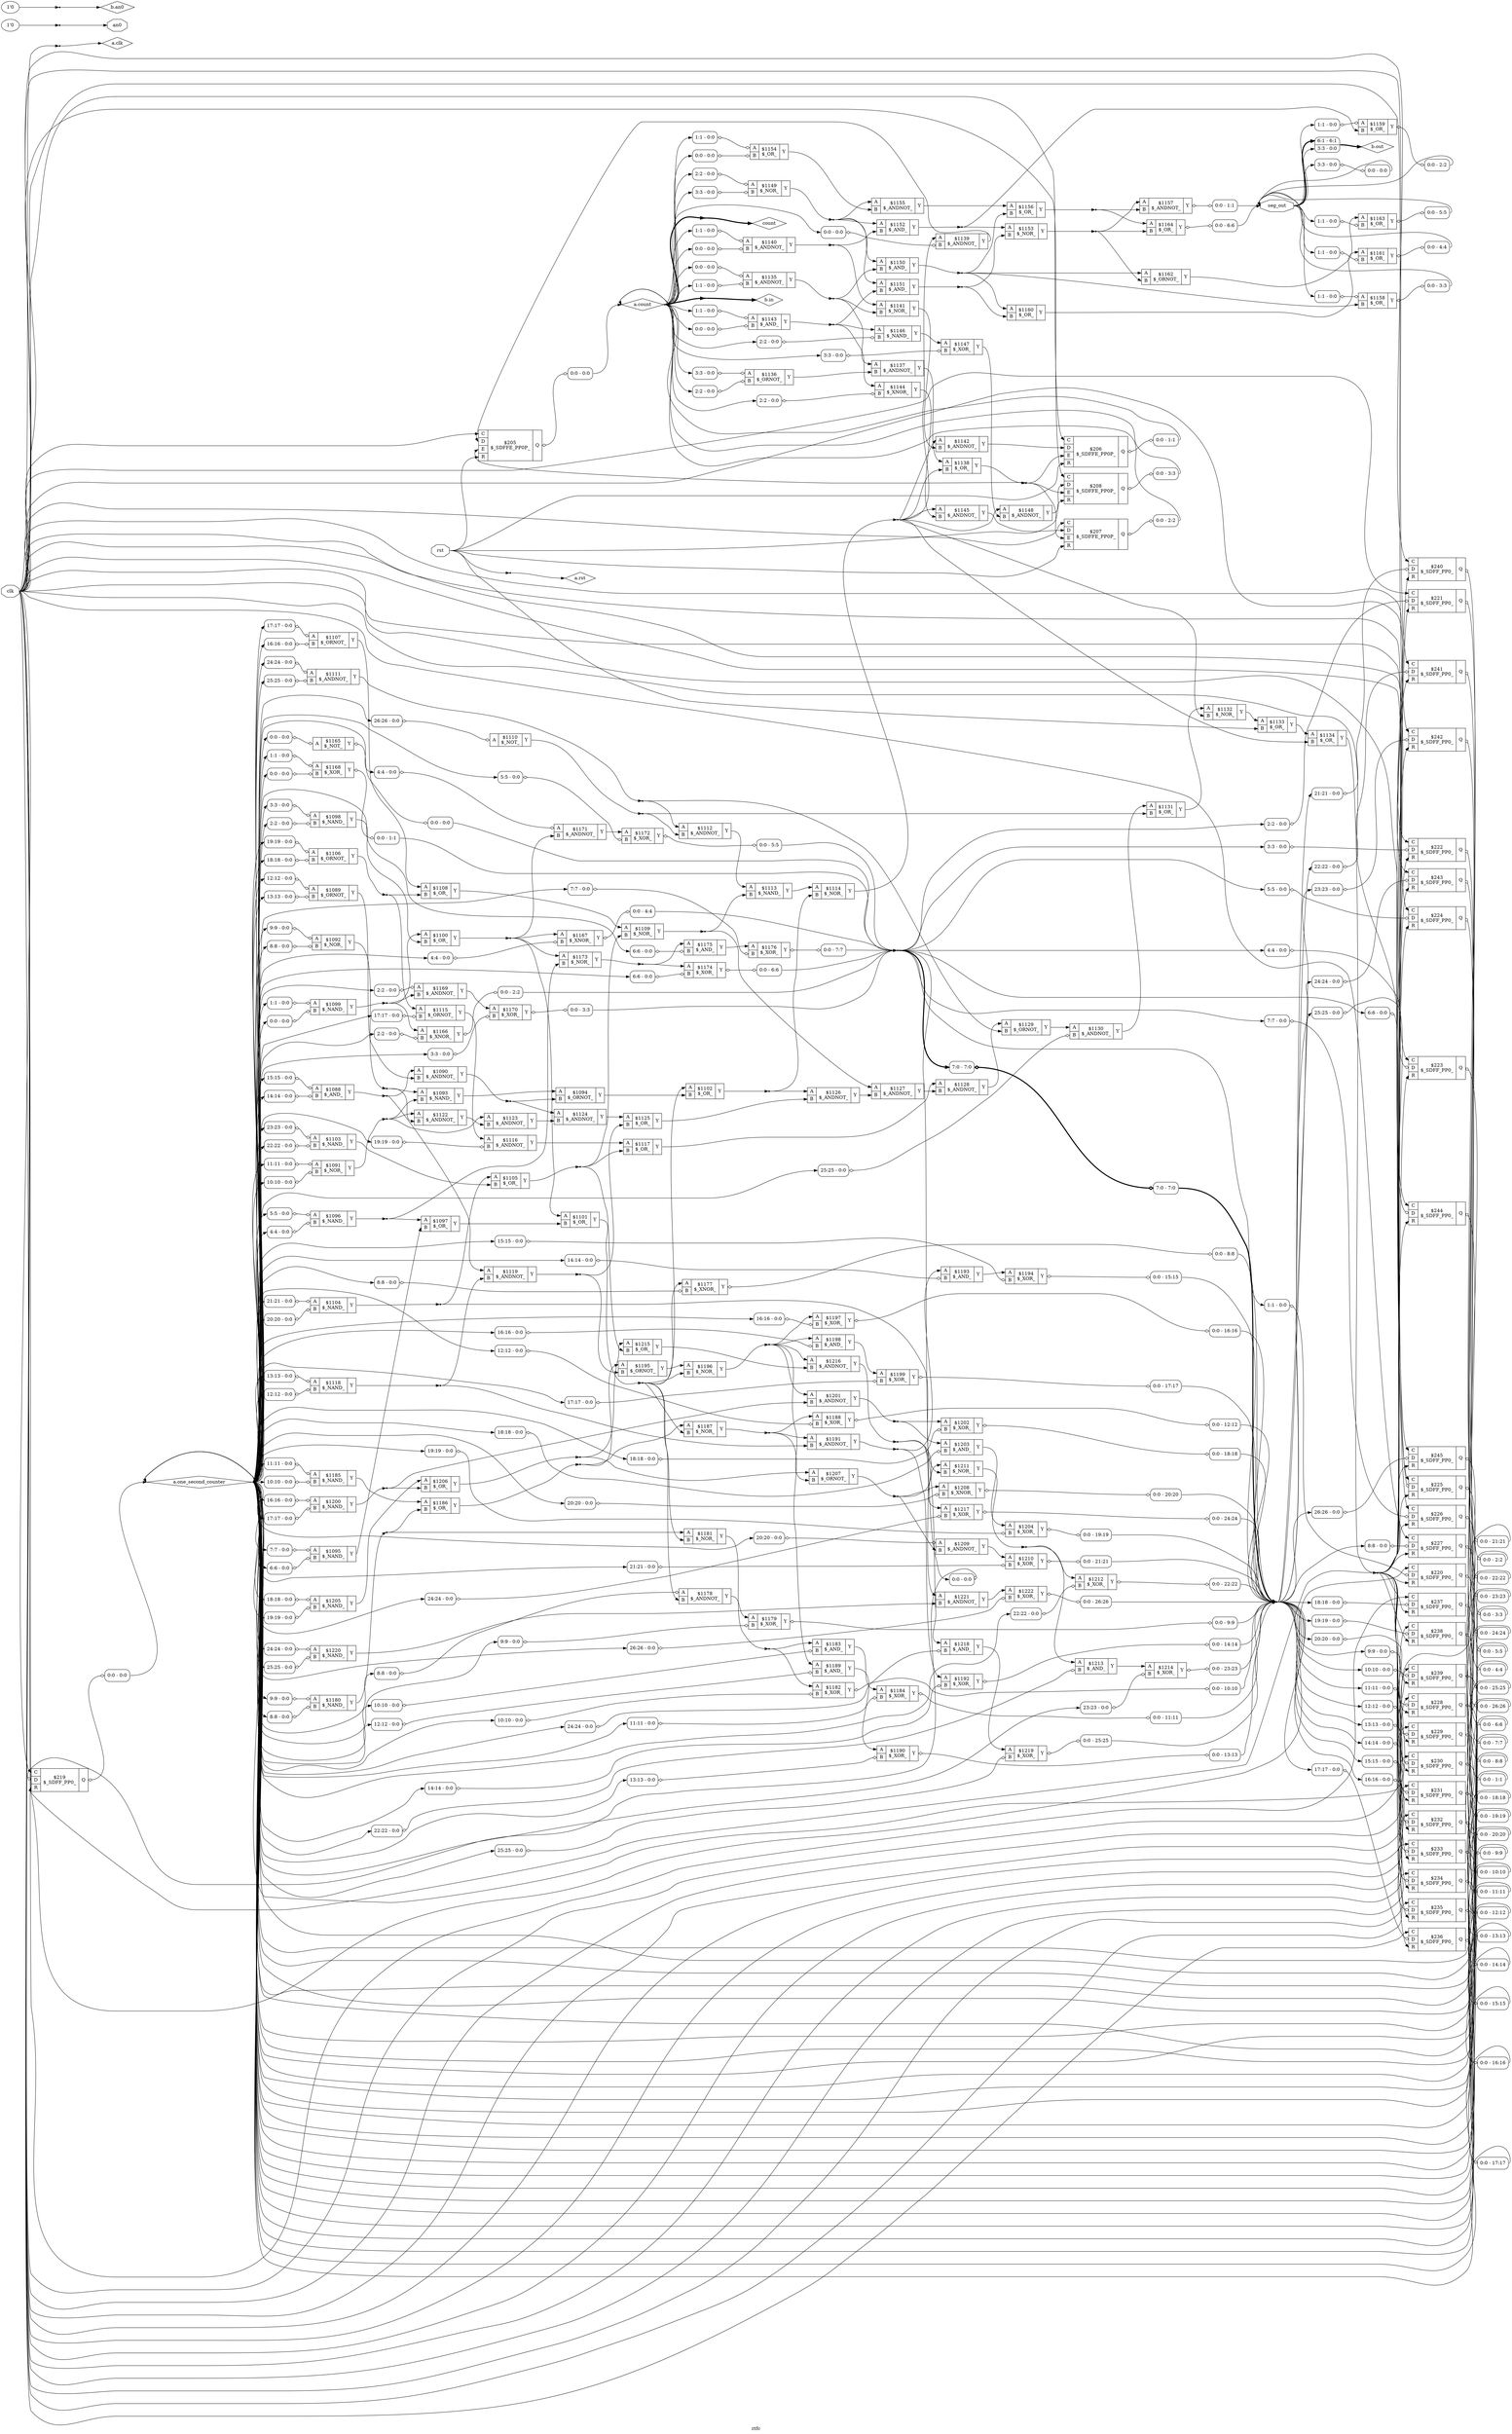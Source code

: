 digraph "ztfc" {
label="ztfc";
rankdir="LR";
remincross=true;
n103 [ shape=diamond, label="a.clk", color="black", fontcolor="black" ];
n104 [ shape=diamond, label="a.count", color="black", fontcolor="black" ];
n105 [ shape=diamond, label="a.one_second_counter", color="black", fontcolor="black" ];
n106 [ shape=diamond, label="a.rst", color="black", fontcolor="black" ];
n107 [ shape=octagon, label="an0", color="black", fontcolor="black" ];
n108 [ shape=diamond, label="b.an0", color="black", fontcolor="black" ];
n109 [ shape=diamond, label="b.in", color="black", fontcolor="black" ];
n110 [ shape=diamond, label="b.out", color="black", fontcolor="black" ];
n111 [ shape=octagon, label="clk", color="black", fontcolor="black" ];
n112 [ shape=diamond, label="count", color="black", fontcolor="black" ];
n113 [ shape=octagon, label="rst", color="black", fontcolor="black" ];
n114 [ shape=octagon, label="seg_out", color="black", fontcolor="black" ];
c118 [ shape=record, label="{{<p115> A|<p116> B}|$1088\n$_AND_|{<p117> Y}}",  ];
x0 [ shape=record, style=rounded, label="<s0> 15:15 - 0:0 ", color="black", fontcolor="black" ];
x0:e -> c118:p115:w [arrowhead=odiamond, arrowtail=odiamond, dir=both, color="black", fontcolor="black", label=""];
x1 [ shape=record, style=rounded, label="<s0> 14:14 - 0:0 ", color="black", fontcolor="black" ];
x1:e -> c118:p116:w [arrowhead=odiamond, arrowtail=odiamond, dir=both, color="black", fontcolor="black", label=""];
c119 [ shape=record, label="{{<p115> A|<p116> B}|$1089\n$_ORNOT_|{<p117> Y}}",  ];
x2 [ shape=record, style=rounded, label="<s0> 12:12 - 0:0 ", color="black", fontcolor="black" ];
x2:e -> c119:p115:w [arrowhead=odiamond, arrowtail=odiamond, dir=both, color="black", fontcolor="black", label=""];
x3 [ shape=record, style=rounded, label="<s0> 13:13 - 0:0 ", color="black", fontcolor="black" ];
x3:e -> c119:p116:w [arrowhead=odiamond, arrowtail=odiamond, dir=both, color="black", fontcolor="black", label=""];
c120 [ shape=record, label="{{<p115> A|<p116> B}|$1090\n$_ANDNOT_|{<p117> Y}}",  ];
c121 [ shape=record, label="{{<p115> A|<p116> B}|$1091\n$_NOR_|{<p117> Y}}",  ];
x4 [ shape=record, style=rounded, label="<s0> 11:11 - 0:0 ", color="black", fontcolor="black" ];
x4:e -> c121:p115:w [arrowhead=odiamond, arrowtail=odiamond, dir=both, color="black", fontcolor="black", label=""];
x5 [ shape=record, style=rounded, label="<s0> 10:10 - 0:0 ", color="black", fontcolor="black" ];
x5:e -> c121:p116:w [arrowhead=odiamond, arrowtail=odiamond, dir=both, color="black", fontcolor="black", label=""];
c122 [ shape=record, label="{{<p115> A|<p116> B}|$1092\n$_NOR_|{<p117> Y}}",  ];
x6 [ shape=record, style=rounded, label="<s0> 9:9 - 0:0 ", color="black", fontcolor="black" ];
x6:e -> c122:p115:w [arrowhead=odiamond, arrowtail=odiamond, dir=both, color="black", fontcolor="black", label=""];
x7 [ shape=record, style=rounded, label="<s0> 8:8 - 0:0 ", color="black", fontcolor="black" ];
x7:e -> c122:p116:w [arrowhead=odiamond, arrowtail=odiamond, dir=both, color="black", fontcolor="black", label=""];
c123 [ shape=record, label="{{<p115> A|<p116> B}|$1093\n$_NAND_|{<p117> Y}}",  ];
c124 [ shape=record, label="{{<p115> A|<p116> B}|$1094\n$_ORNOT_|{<p117> Y}}",  ];
c125 [ shape=record, label="{{<p115> A|<p116> B}|$1095\n$_NAND_|{<p117> Y}}",  ];
x8 [ shape=record, style=rounded, label="<s0> 7:7 - 0:0 ", color="black", fontcolor="black" ];
x8:e -> c125:p115:w [arrowhead=odiamond, arrowtail=odiamond, dir=both, color="black", fontcolor="black", label=""];
x9 [ shape=record, style=rounded, label="<s0> 6:6 - 0:0 ", color="black", fontcolor="black" ];
x9:e -> c125:p116:w [arrowhead=odiamond, arrowtail=odiamond, dir=both, color="black", fontcolor="black", label=""];
c126 [ shape=record, label="{{<p115> A|<p116> B}|$1096\n$_NAND_|{<p117> Y}}",  ];
x10 [ shape=record, style=rounded, label="<s0> 5:5 - 0:0 ", color="black", fontcolor="black" ];
x10:e -> c126:p115:w [arrowhead=odiamond, arrowtail=odiamond, dir=both, color="black", fontcolor="black", label=""];
x11 [ shape=record, style=rounded, label="<s0> 4:4 - 0:0 ", color="black", fontcolor="black" ];
x11:e -> c126:p116:w [arrowhead=odiamond, arrowtail=odiamond, dir=both, color="black", fontcolor="black", label=""];
c127 [ shape=record, label="{{<p115> A|<p116> B}|$1097\n$_OR_|{<p117> Y}}",  ];
c128 [ shape=record, label="{{<p115> A|<p116> B}|$1098\n$_NAND_|{<p117> Y}}",  ];
x12 [ shape=record, style=rounded, label="<s0> 3:3 - 0:0 ", color="black", fontcolor="black" ];
x12:e -> c128:p115:w [arrowhead=odiamond, arrowtail=odiamond, dir=both, color="black", fontcolor="black", label=""];
x13 [ shape=record, style=rounded, label="<s0> 2:2 - 0:0 ", color="black", fontcolor="black" ];
x13:e -> c128:p116:w [arrowhead=odiamond, arrowtail=odiamond, dir=both, color="black", fontcolor="black", label=""];
c129 [ shape=record, label="{{<p115> A|<p116> B}|$1099\n$_NAND_|{<p117> Y}}",  ];
x14 [ shape=record, style=rounded, label="<s0> 1:1 - 0:0 ", color="black", fontcolor="black" ];
x14:e -> c129:p115:w [arrowhead=odiamond, arrowtail=odiamond, dir=both, color="black", fontcolor="black", label=""];
x15 [ shape=record, style=rounded, label="<s0> 0:0 - 0:0 ", color="black", fontcolor="black" ];
x15:e -> c129:p116:w [arrowhead=odiamond, arrowtail=odiamond, dir=both, color="black", fontcolor="black", label=""];
c130 [ shape=record, label="{{<p115> A|<p116> B}|$1100\n$_OR_|{<p117> Y}}",  ];
c131 [ shape=record, label="{{<p115> A|<p116> B}|$1101\n$_OR_|{<p117> Y}}",  ];
c132 [ shape=record, label="{{<p115> A|<p116> B}|$1102\n$_OR_|{<p117> Y}}",  ];
c133 [ shape=record, label="{{<p115> A|<p116> B}|$1103\n$_NAND_|{<p117> Y}}",  ];
x16 [ shape=record, style=rounded, label="<s0> 23:23 - 0:0 ", color="black", fontcolor="black" ];
x16:e -> c133:p115:w [arrowhead=odiamond, arrowtail=odiamond, dir=both, color="black", fontcolor="black", label=""];
x17 [ shape=record, style=rounded, label="<s0> 22:22 - 0:0 ", color="black", fontcolor="black" ];
x17:e -> c133:p116:w [arrowhead=odiamond, arrowtail=odiamond, dir=both, color="black", fontcolor="black", label=""];
c134 [ shape=record, label="{{<p115> A|<p116> B}|$1104\n$_NAND_|{<p117> Y}}",  ];
x18 [ shape=record, style=rounded, label="<s0> 21:21 - 0:0 ", color="black", fontcolor="black" ];
x18:e -> c134:p115:w [arrowhead=odiamond, arrowtail=odiamond, dir=both, color="black", fontcolor="black", label=""];
x19 [ shape=record, style=rounded, label="<s0> 20:20 - 0:0 ", color="black", fontcolor="black" ];
x19:e -> c134:p116:w [arrowhead=odiamond, arrowtail=odiamond, dir=both, color="black", fontcolor="black", label=""];
c135 [ shape=record, label="{{<p115> A|<p116> B}|$1105\n$_OR_|{<p117> Y}}",  ];
c136 [ shape=record, label="{{<p115> A|<p116> B}|$1106\n$_ORNOT_|{<p117> Y}}",  ];
x20 [ shape=record, style=rounded, label="<s0> 19:19 - 0:0 ", color="black", fontcolor="black" ];
x20:e -> c136:p115:w [arrowhead=odiamond, arrowtail=odiamond, dir=both, color="black", fontcolor="black", label=""];
x21 [ shape=record, style=rounded, label="<s0> 18:18 - 0:0 ", color="black", fontcolor="black" ];
x21:e -> c136:p116:w [arrowhead=odiamond, arrowtail=odiamond, dir=both, color="black", fontcolor="black", label=""];
c137 [ shape=record, label="{{<p115> A|<p116> B}|$1107\n$_ORNOT_|{<p117> Y}}",  ];
x22 [ shape=record, style=rounded, label="<s0> 17:17 - 0:0 ", color="black", fontcolor="black" ];
x22:e -> c137:p115:w [arrowhead=odiamond, arrowtail=odiamond, dir=both, color="black", fontcolor="black", label=""];
x23 [ shape=record, style=rounded, label="<s0> 16:16 - 0:0 ", color="black", fontcolor="black" ];
x23:e -> c137:p116:w [arrowhead=odiamond, arrowtail=odiamond, dir=both, color="black", fontcolor="black", label=""];
c138 [ shape=record, label="{{<p115> A|<p116> B}|$1108\n$_OR_|{<p117> Y}}",  ];
c139 [ shape=record, label="{{<p115> A|<p116> B}|$1109\n$_NOR_|{<p117> Y}}",  ];
c140 [ shape=record, label="{{<p115> A}|$1110\n$_NOT_|{<p117> Y}}",  ];
x24 [ shape=record, style=rounded, label="<s0> 26:26 - 0:0 ", color="black", fontcolor="black" ];
x24:e -> c140:p115:w [arrowhead=odiamond, arrowtail=odiamond, dir=both, color="black", fontcolor="black", label=""];
c141 [ shape=record, label="{{<p115> A|<p116> B}|$1111\n$_ANDNOT_|{<p117> Y}}",  ];
x25 [ shape=record, style=rounded, label="<s0> 24:24 - 0:0 ", color="black", fontcolor="black" ];
x25:e -> c141:p115:w [arrowhead=odiamond, arrowtail=odiamond, dir=both, color="black", fontcolor="black", label=""];
x26 [ shape=record, style=rounded, label="<s0> 25:25 - 0:0 ", color="black", fontcolor="black" ];
x26:e -> c141:p116:w [arrowhead=odiamond, arrowtail=odiamond, dir=both, color="black", fontcolor="black", label=""];
c142 [ shape=record, label="{{<p115> A|<p116> B}|$1112\n$_ANDNOT_|{<p117> Y}}",  ];
c143 [ shape=record, label="{{<p115> A|<p116> B}|$1113\n$_NAND_|{<p117> Y}}",  ];
c144 [ shape=record, label="{{<p115> A|<p116> B}|$1114\n$_NOR_|{<p117> Y}}",  ];
c145 [ shape=record, label="{{<p115> A|<p116> B}|$1115\n$_ORNOT_|{<p117> Y}}",  ];
x27 [ shape=record, style=rounded, label="<s0> 17:17 - 0:0 ", color="black", fontcolor="black" ];
x27:e -> c145:p116:w [arrowhead=odiamond, arrowtail=odiamond, dir=both, color="black", fontcolor="black", label=""];
c146 [ shape=record, label="{{<p115> A|<p116> B}|$1116\n$_ANDNOT_|{<p117> Y}}",  ];
x28 [ shape=record, style=rounded, label="<s0> 19:19 - 0:0 ", color="black", fontcolor="black" ];
x28:e -> c146:p116:w [arrowhead=odiamond, arrowtail=odiamond, dir=both, color="black", fontcolor="black", label=""];
c147 [ shape=record, label="{{<p115> A|<p116> B}|$1117\n$_OR_|{<p117> Y}}",  ];
c148 [ shape=record, label="{{<p115> A|<p116> B}|$1118\n$_NAND_|{<p117> Y}}",  ];
x29 [ shape=record, style=rounded, label="<s0> 13:13 - 0:0 ", color="black", fontcolor="black" ];
x29:e -> c148:p115:w [arrowhead=odiamond, arrowtail=odiamond, dir=both, color="black", fontcolor="black", label=""];
x30 [ shape=record, style=rounded, label="<s0> 12:12 - 0:0 ", color="black", fontcolor="black" ];
x30:e -> c148:p116:w [arrowhead=odiamond, arrowtail=odiamond, dir=both, color="black", fontcolor="black", label=""];
c149 [ shape=record, label="{{<p115> A|<p116> B}|$1119\n$_ANDNOT_|{<p117> Y}}",  ];
c150 [ shape=record, label="{{<p115> A|<p116> B}|$1122\n$_ANDNOT_|{<p117> Y}}",  ];
c151 [ shape=record, label="{{<p115> A|<p116> B}|$1123\n$_ANDNOT_|{<p117> Y}}",  ];
c152 [ shape=record, label="{{<p115> A|<p116> B}|$1124\n$_ANDNOT_|{<p117> Y}}",  ];
c153 [ shape=record, label="{{<p115> A|<p116> B}|$1125\n$_OR_|{<p117> Y}}",  ];
c154 [ shape=record, label="{{<p115> A|<p116> B}|$1126\n$_ANDNOT_|{<p117> Y}}",  ];
c155 [ shape=record, label="{{<p115> A|<p116> B}|$1127\n$_ANDNOT_|{<p117> Y}}",  ];
c156 [ shape=record, label="{{<p115> A|<p116> B}|$1128\n$_ANDNOT_|{<p117> Y}}",  ];
c157 [ shape=record, label="{{<p115> A|<p116> B}|$1129\n$_ORNOT_|{<p117> Y}}",  ];
c158 [ shape=record, label="{{<p115> A|<p116> B}|$1130\n$_ANDNOT_|{<p117> Y}}",  ];
x31 [ shape=record, style=rounded, label="<s0> 25:25 - 0:0 ", color="black", fontcolor="black" ];
x31:e -> c158:p116:w [arrowhead=odiamond, arrowtail=odiamond, dir=both, color="black", fontcolor="black", label=""];
c159 [ shape=record, label="{{<p115> A|<p116> B}|$1131\n$_OR_|{<p117> Y}}",  ];
c160 [ shape=record, label="{{<p115> A|<p116> B}|$1132\n$_NOR_|{<p117> Y}}",  ];
c161 [ shape=record, label="{{<p115> A|<p116> B}|$1133\n$_OR_|{<p117> Y}}",  ];
c162 [ shape=record, label="{{<p115> A|<p116> B}|$1134\n$_OR_|{<p117> Y}}",  ];
c163 [ shape=record, label="{{<p115> A|<p116> B}|$1135\n$_ANDNOT_|{<p117> Y}}",  ];
x32 [ shape=record, style=rounded, label="<s0> 0:0 - 0:0 ", color="black", fontcolor="black" ];
x32:e -> c163:p115:w [arrowhead=odiamond, arrowtail=odiamond, dir=both, color="black", fontcolor="black", label=""];
x33 [ shape=record, style=rounded, label="<s0> 1:1 - 0:0 ", color="black", fontcolor="black" ];
x33:e -> c163:p116:w [arrowhead=odiamond, arrowtail=odiamond, dir=both, color="black", fontcolor="black", label=""];
c164 [ shape=record, label="{{<p115> A|<p116> B}|$1136\n$_ORNOT_|{<p117> Y}}",  ];
x34 [ shape=record, style=rounded, label="<s0> 3:3 - 0:0 ", color="black", fontcolor="black" ];
x34:e -> c164:p115:w [arrowhead=odiamond, arrowtail=odiamond, dir=both, color="black", fontcolor="black", label=""];
x35 [ shape=record, style=rounded, label="<s0> 2:2 - 0:0 ", color="black", fontcolor="black" ];
x35:e -> c164:p116:w [arrowhead=odiamond, arrowtail=odiamond, dir=both, color="black", fontcolor="black", label=""];
c165 [ shape=record, label="{{<p115> A|<p116> B}|$1137\n$_ANDNOT_|{<p117> Y}}",  ];
c166 [ shape=record, label="{{<p115> A|<p116> B}|$1138\n$_OR_|{<p117> Y}}",  ];
c167 [ shape=record, label="{{<p115> A|<p116> B}|$1139\n$_ANDNOT_|{<p117> Y}}",  ];
x36 [ shape=record, style=rounded, label="<s0> 0:0 - 0:0 ", color="black", fontcolor="black" ];
x36:e -> c167:p116:w [arrowhead=odiamond, arrowtail=odiamond, dir=both, color="black", fontcolor="black", label=""];
c168 [ shape=record, label="{{<p115> A|<p116> B}|$1140\n$_ANDNOT_|{<p117> Y}}",  ];
x37 [ shape=record, style=rounded, label="<s0> 1:1 - 0:0 ", color="black", fontcolor="black" ];
x37:e -> c168:p115:w [arrowhead=odiamond, arrowtail=odiamond, dir=both, color="black", fontcolor="black", label=""];
x38 [ shape=record, style=rounded, label="<s0> 0:0 - 0:0 ", color="black", fontcolor="black" ];
x38:e -> c168:p116:w [arrowhead=odiamond, arrowtail=odiamond, dir=both, color="black", fontcolor="black", label=""];
c169 [ shape=record, label="{{<p115> A|<p116> B}|$1141\n$_NOR_|{<p117> Y}}",  ];
c170 [ shape=record, label="{{<p115> A|<p116> B}|$1142\n$_ANDNOT_|{<p117> Y}}",  ];
c171 [ shape=record, label="{{<p115> A|<p116> B}|$1143\n$_AND_|{<p117> Y}}",  ];
x39 [ shape=record, style=rounded, label="<s0> 1:1 - 0:0 ", color="black", fontcolor="black" ];
x39:e -> c171:p115:w [arrowhead=odiamond, arrowtail=odiamond, dir=both, color="black", fontcolor="black", label=""];
x40 [ shape=record, style=rounded, label="<s0> 0:0 - 0:0 ", color="black", fontcolor="black" ];
x40:e -> c171:p116:w [arrowhead=odiamond, arrowtail=odiamond, dir=both, color="black", fontcolor="black", label=""];
c172 [ shape=record, label="{{<p115> A|<p116> B}|$1144\n$_XNOR_|{<p117> Y}}",  ];
x41 [ shape=record, style=rounded, label="<s0> 2:2 - 0:0 ", color="black", fontcolor="black" ];
x41:e -> c172:p116:w [arrowhead=odiamond, arrowtail=odiamond, dir=both, color="black", fontcolor="black", label=""];
c173 [ shape=record, label="{{<p115> A|<p116> B}|$1145\n$_ANDNOT_|{<p117> Y}}",  ];
c174 [ shape=record, label="{{<p115> A|<p116> B}|$1146\n$_NAND_|{<p117> Y}}",  ];
x42 [ shape=record, style=rounded, label="<s0> 2:2 - 0:0 ", color="black", fontcolor="black" ];
x42:e -> c174:p116:w [arrowhead=odiamond, arrowtail=odiamond, dir=both, color="black", fontcolor="black", label=""];
c175 [ shape=record, label="{{<p115> A|<p116> B}|$1147\n$_XOR_|{<p117> Y}}",  ];
x43 [ shape=record, style=rounded, label="<s0> 3:3 - 0:0 ", color="black", fontcolor="black" ];
x43:e -> c175:p116:w [arrowhead=odiamond, arrowtail=odiamond, dir=both, color="black", fontcolor="black", label=""];
c176 [ shape=record, label="{{<p115> A|<p116> B}|$1148\n$_ANDNOT_|{<p117> Y}}",  ];
c177 [ shape=record, label="{{<p115> A|<p116> B}|$1149\n$_NOR_|{<p117> Y}}",  ];
x44 [ shape=record, style=rounded, label="<s0> 2:2 - 0:0 ", color="black", fontcolor="black" ];
x44:e -> c177:p115:w [arrowhead=odiamond, arrowtail=odiamond, dir=both, color="black", fontcolor="black", label=""];
x45 [ shape=record, style=rounded, label="<s0> 3:3 - 0:0 ", color="black", fontcolor="black" ];
x45:e -> c177:p116:w [arrowhead=odiamond, arrowtail=odiamond, dir=both, color="black", fontcolor="black", label=""];
c178 [ shape=record, label="{{<p115> A|<p116> B}|$1150\n$_AND_|{<p117> Y}}",  ];
c179 [ shape=record, label="{{<p115> A|<p116> B}|$1151\n$_AND_|{<p117> Y}}",  ];
c180 [ shape=record, label="{{<p115> A|<p116> B}|$1152\n$_AND_|{<p117> Y}}",  ];
c181 [ shape=record, label="{{<p115> A|<p116> B}|$1153\n$_NOR_|{<p117> Y}}",  ];
c182 [ shape=record, label="{{<p115> A|<p116> B}|$1154\n$_OR_|{<p117> Y}}",  ];
x46 [ shape=record, style=rounded, label="<s0> 1:1 - 0:0 ", color="black", fontcolor="black" ];
x46:e -> c182:p115:w [arrowhead=odiamond, arrowtail=odiamond, dir=both, color="black", fontcolor="black", label=""];
x47 [ shape=record, style=rounded, label="<s0> 0:0 - 0:0 ", color="black", fontcolor="black" ];
x47:e -> c182:p116:w [arrowhead=odiamond, arrowtail=odiamond, dir=both, color="black", fontcolor="black", label=""];
c183 [ shape=record, label="{{<p115> A|<p116> B}|$1155\n$_ANDNOT_|{<p117> Y}}",  ];
c184 [ shape=record, label="{{<p115> A|<p116> B}|$1156\n$_OR_|{<p117> Y}}",  ];
c185 [ shape=record, label="{{<p115> A|<p116> B}|$1157\n$_ANDNOT_|{<p117> Y}}",  ];
x48 [ shape=record, style=rounded, label="<s0> 0:0 - 1:1 ", color="black", fontcolor="black" ];
c185:p117:e -> x48:w [arrowhead=odiamond, arrowtail=odiamond, dir=both, color="black", fontcolor="black", label=""];
c186 [ shape=record, label="{{<p115> A|<p116> B}|$1158\n$_OR_|{<p117> Y}}",  ];
x49 [ shape=record, style=rounded, label="<s0> 1:1 - 0:0 ", color="black", fontcolor="black" ];
x49:e -> c186:p115:w [arrowhead=odiamond, arrowtail=odiamond, dir=both, color="black", fontcolor="black", label=""];
x50 [ shape=record, style=rounded, label="<s0> 0:0 - 3:3 ", color="black", fontcolor="black" ];
c186:p117:e -> x50:w [arrowhead=odiamond, arrowtail=odiamond, dir=both, color="black", fontcolor="black", label=""];
c187 [ shape=record, label="{{<p115> A|<p116> B}|$1159\n$_OR_|{<p117> Y}}",  ];
x51 [ shape=record, style=rounded, label="<s0> 1:1 - 0:0 ", color="black", fontcolor="black" ];
x51:e -> c187:p115:w [arrowhead=odiamond, arrowtail=odiamond, dir=both, color="black", fontcolor="black", label=""];
x52 [ shape=record, style=rounded, label="<s0> 0:0 - 2:2 ", color="black", fontcolor="black" ];
c187:p117:e -> x52:w [arrowhead=odiamond, arrowtail=odiamond, dir=both, color="black", fontcolor="black", label=""];
c188 [ shape=record, label="{{<p115> A|<p116> B}|$1160\n$_OR_|{<p117> Y}}",  ];
c189 [ shape=record, label="{{<p115> A|<p116> B}|$1161\n$_OR_|{<p117> Y}}",  ];
x53 [ shape=record, style=rounded, label="<s0> 1:1 - 0:0 ", color="black", fontcolor="black" ];
x53:e -> c189:p116:w [arrowhead=odiamond, arrowtail=odiamond, dir=both, color="black", fontcolor="black", label=""];
x54 [ shape=record, style=rounded, label="<s0> 0:0 - 4:4 ", color="black", fontcolor="black" ];
c189:p117:e -> x54:w [arrowhead=odiamond, arrowtail=odiamond, dir=both, color="black", fontcolor="black", label=""];
c190 [ shape=record, label="{{<p115> A|<p116> B}|$1162\n$_ORNOT_|{<p117> Y}}",  ];
c191 [ shape=record, label="{{<p115> A|<p116> B}|$1163\n$_OR_|{<p117> Y}}",  ];
x55 [ shape=record, style=rounded, label="<s0> 1:1 - 0:0 ", color="black", fontcolor="black" ];
x55:e -> c191:p116:w [arrowhead=odiamond, arrowtail=odiamond, dir=both, color="black", fontcolor="black", label=""];
x56 [ shape=record, style=rounded, label="<s0> 0:0 - 5:5 ", color="black", fontcolor="black" ];
c191:p117:e -> x56:w [arrowhead=odiamond, arrowtail=odiamond, dir=both, color="black", fontcolor="black", label=""];
c192 [ shape=record, label="{{<p115> A|<p116> B}|$1164\n$_OR_|{<p117> Y}}",  ];
x57 [ shape=record, style=rounded, label="<s0> 0:0 - 6:6 ", color="black", fontcolor="black" ];
c192:p117:e -> x57:w [arrowhead=odiamond, arrowtail=odiamond, dir=both, color="black", fontcolor="black", label=""];
c193 [ shape=record, label="{{<p115> A}|$1165\n$_NOT_|{<p117> Y}}",  ];
x58 [ shape=record, style=rounded, label="<s0> 0:0 - 0:0 ", color="black", fontcolor="black" ];
x58:e -> c193:p115:w [arrowhead=odiamond, arrowtail=odiamond, dir=both, color="black", fontcolor="black", label=""];
x59 [ shape=record, style=rounded, label="<s0> 0:0 - 0:0 ", color="black", fontcolor="black" ];
c193:p117:e -> x59:w [arrowhead=odiamond, arrowtail=odiamond, dir=both, color="black", fontcolor="black", label=""];
c194 [ shape=record, label="{{<p115> A|<p116> B}|$1166\n$_XNOR_|{<p117> Y}}",  ];
x60 [ shape=record, style=rounded, label="<s0> 2:2 - 0:0 ", color="black", fontcolor="black" ];
x60:e -> c194:p116:w [arrowhead=odiamond, arrowtail=odiamond, dir=both, color="black", fontcolor="black", label=""];
x61 [ shape=record, style=rounded, label="<s0> 0:0 - 2:2 ", color="black", fontcolor="black" ];
c194:p117:e -> x61:w [arrowhead=odiamond, arrowtail=odiamond, dir=both, color="black", fontcolor="black", label=""];
c195 [ shape=record, label="{{<p115> A|<p116> B}|$1167\n$_XNOR_|{<p117> Y}}",  ];
x62 [ shape=record, style=rounded, label="<s0> 4:4 - 0:0 ", color="black", fontcolor="black" ];
x62:e -> c195:p116:w [arrowhead=odiamond, arrowtail=odiamond, dir=both, color="black", fontcolor="black", label=""];
x63 [ shape=record, style=rounded, label="<s0> 0:0 - 4:4 ", color="black", fontcolor="black" ];
c195:p117:e -> x63:w [arrowhead=odiamond, arrowtail=odiamond, dir=both, color="black", fontcolor="black", label=""];
c196 [ shape=record, label="{{<p115> A|<p116> B}|$1168\n$_XOR_|{<p117> Y}}",  ];
x64 [ shape=record, style=rounded, label="<s0> 1:1 - 0:0 ", color="black", fontcolor="black" ];
x64:e -> c196:p115:w [arrowhead=odiamond, arrowtail=odiamond, dir=both, color="black", fontcolor="black", label=""];
x65 [ shape=record, style=rounded, label="<s0> 0:0 - 0:0 ", color="black", fontcolor="black" ];
x65:e -> c196:p116:w [arrowhead=odiamond, arrowtail=odiamond, dir=both, color="black", fontcolor="black", label=""];
x66 [ shape=record, style=rounded, label="<s0> 0:0 - 1:1 ", color="black", fontcolor="black" ];
c196:p117:e -> x66:w [arrowhead=odiamond, arrowtail=odiamond, dir=both, color="black", fontcolor="black", label=""];
c197 [ shape=record, label="{{<p115> A|<p116> B}|$1169\n$_ANDNOT_|{<p117> Y}}",  ];
x67 [ shape=record, style=rounded, label="<s0> 2:2 - 0:0 ", color="black", fontcolor="black" ];
x67:e -> c197:p115:w [arrowhead=odiamond, arrowtail=odiamond, dir=both, color="black", fontcolor="black", label=""];
c198 [ shape=record, label="{{<p115> A|<p116> B}|$1170\n$_XOR_|{<p117> Y}}",  ];
x68 [ shape=record, style=rounded, label="<s0> 3:3 - 0:0 ", color="black", fontcolor="black" ];
x68:e -> c198:p116:w [arrowhead=odiamond, arrowtail=odiamond, dir=both, color="black", fontcolor="black", label=""];
x69 [ shape=record, style=rounded, label="<s0> 0:0 - 3:3 ", color="black", fontcolor="black" ];
c198:p117:e -> x69:w [arrowhead=odiamond, arrowtail=odiamond, dir=both, color="black", fontcolor="black", label=""];
c199 [ shape=record, label="{{<p115> A|<p116> B}|$1171\n$_ANDNOT_|{<p117> Y}}",  ];
x70 [ shape=record, style=rounded, label="<s0> 4:4 - 0:0 ", color="black", fontcolor="black" ];
x70:e -> c199:p115:w [arrowhead=odiamond, arrowtail=odiamond, dir=both, color="black", fontcolor="black", label=""];
c200 [ shape=record, label="{{<p115> A|<p116> B}|$1172\n$_XOR_|{<p117> Y}}",  ];
x71 [ shape=record, style=rounded, label="<s0> 5:5 - 0:0 ", color="black", fontcolor="black" ];
x71:e -> c200:p116:w [arrowhead=odiamond, arrowtail=odiamond, dir=both, color="black", fontcolor="black", label=""];
x72 [ shape=record, style=rounded, label="<s0> 0:0 - 5:5 ", color="black", fontcolor="black" ];
c200:p117:e -> x72:w [arrowhead=odiamond, arrowtail=odiamond, dir=both, color="black", fontcolor="black", label=""];
c201 [ shape=record, label="{{<p115> A|<p116> B}|$1173\n$_NOR_|{<p117> Y}}",  ];
c202 [ shape=record, label="{{<p115> A|<p116> B}|$1174\n$_XOR_|{<p117> Y}}",  ];
x73 [ shape=record, style=rounded, label="<s0> 6:6 - 0:0 ", color="black", fontcolor="black" ];
x73:e -> c202:p116:w [arrowhead=odiamond, arrowtail=odiamond, dir=both, color="black", fontcolor="black", label=""];
x74 [ shape=record, style=rounded, label="<s0> 0:0 - 6:6 ", color="black", fontcolor="black" ];
c202:p117:e -> x74:w [arrowhead=odiamond, arrowtail=odiamond, dir=both, color="black", fontcolor="black", label=""];
c203 [ shape=record, label="{{<p115> A|<p116> B}|$1175\n$_AND_|{<p117> Y}}",  ];
x75 [ shape=record, style=rounded, label="<s0> 6:6 - 0:0 ", color="black", fontcolor="black" ];
x75:e -> c203:p116:w [arrowhead=odiamond, arrowtail=odiamond, dir=both, color="black", fontcolor="black", label=""];
c204 [ shape=record, label="{{<p115> A|<p116> B}|$1176\n$_XOR_|{<p117> Y}}",  ];
x76 [ shape=record, style=rounded, label="<s0> 7:7 - 0:0 ", color="black", fontcolor="black" ];
x76:e -> c204:p116:w [arrowhead=odiamond, arrowtail=odiamond, dir=both, color="black", fontcolor="black", label=""];
x77 [ shape=record, style=rounded, label="<s0> 0:0 - 7:7 ", color="black", fontcolor="black" ];
c204:p117:e -> x77:w [arrowhead=odiamond, arrowtail=odiamond, dir=both, color="black", fontcolor="black", label=""];
c205 [ shape=record, label="{{<p115> A|<p116> B}|$1177\n$_XNOR_|{<p117> Y}}",  ];
x78 [ shape=record, style=rounded, label="<s0> 8:8 - 0:0 ", color="black", fontcolor="black" ];
x78:e -> c205:p116:w [arrowhead=odiamond, arrowtail=odiamond, dir=both, color="black", fontcolor="black", label=""];
x79 [ shape=record, style=rounded, label="<s0> 0:0 - 8:8 ", color="black", fontcolor="black" ];
c205:p117:e -> x79:w [arrowhead=odiamond, arrowtail=odiamond, dir=both, color="black", fontcolor="black", label=""];
c206 [ shape=record, label="{{<p115> A|<p116> B}|$1178\n$_ANDNOT_|{<p117> Y}}",  ];
x80 [ shape=record, style=rounded, label="<s0> 8:8 - 0:0 ", color="black", fontcolor="black" ];
x80:e -> c206:p115:w [arrowhead=odiamond, arrowtail=odiamond, dir=both, color="black", fontcolor="black", label=""];
c207 [ shape=record, label="{{<p115> A|<p116> B}|$1179\n$_XOR_|{<p117> Y}}",  ];
x81 [ shape=record, style=rounded, label="<s0> 9:9 - 0:0 ", color="black", fontcolor="black" ];
x81:e -> c207:p116:w [arrowhead=odiamond, arrowtail=odiamond, dir=both, color="black", fontcolor="black", label=""];
x82 [ shape=record, style=rounded, label="<s0> 0:0 - 9:9 ", color="black", fontcolor="black" ];
c207:p117:e -> x82:w [arrowhead=odiamond, arrowtail=odiamond, dir=both, color="black", fontcolor="black", label=""];
c208 [ shape=record, label="{{<p115> A|<p116> B}|$1180\n$_NAND_|{<p117> Y}}",  ];
x83 [ shape=record, style=rounded, label="<s0> 9:9 - 0:0 ", color="black", fontcolor="black" ];
x83:e -> c208:p115:w [arrowhead=odiamond, arrowtail=odiamond, dir=both, color="black", fontcolor="black", label=""];
x84 [ shape=record, style=rounded, label="<s0> 8:8 - 0:0 ", color="black", fontcolor="black" ];
x84:e -> c208:p116:w [arrowhead=odiamond, arrowtail=odiamond, dir=both, color="black", fontcolor="black", label=""];
c209 [ shape=record, label="{{<p115> A|<p116> B}|$1181\n$_NOR_|{<p117> Y}}",  ];
c210 [ shape=record, label="{{<p115> A|<p116> B}|$1182\n$_XOR_|{<p117> Y}}",  ];
x85 [ shape=record, style=rounded, label="<s0> 10:10 - 0:0 ", color="black", fontcolor="black" ];
x85:e -> c210:p116:w [arrowhead=odiamond, arrowtail=odiamond, dir=both, color="black", fontcolor="black", label=""];
x86 [ shape=record, style=rounded, label="<s0> 0:0 - 10:10 ", color="black", fontcolor="black" ];
c210:p117:e -> x86:w [arrowhead=odiamond, arrowtail=odiamond, dir=both, color="black", fontcolor="black", label=""];
c211 [ shape=record, label="{{<p115> A|<p116> B}|$1183\n$_AND_|{<p117> Y}}",  ];
x87 [ shape=record, style=rounded, label="<s0> 10:10 - 0:0 ", color="black", fontcolor="black" ];
x87:e -> c211:p116:w [arrowhead=odiamond, arrowtail=odiamond, dir=both, color="black", fontcolor="black", label=""];
c212 [ shape=record, label="{{<p115> A|<p116> B}|$1184\n$_XOR_|{<p117> Y}}",  ];
x88 [ shape=record, style=rounded, label="<s0> 11:11 - 0:0 ", color="black", fontcolor="black" ];
x88:e -> c212:p116:w [arrowhead=odiamond, arrowtail=odiamond, dir=both, color="black", fontcolor="black", label=""];
x89 [ shape=record, style=rounded, label="<s0> 0:0 - 11:11 ", color="black", fontcolor="black" ];
c212:p117:e -> x89:w [arrowhead=odiamond, arrowtail=odiamond, dir=both, color="black", fontcolor="black", label=""];
c213 [ shape=record, label="{{<p115> A|<p116> B}|$1185\n$_NAND_|{<p117> Y}}",  ];
x90 [ shape=record, style=rounded, label="<s0> 11:11 - 0:0 ", color="black", fontcolor="black" ];
x90:e -> c213:p115:w [arrowhead=odiamond, arrowtail=odiamond, dir=both, color="black", fontcolor="black", label=""];
x91 [ shape=record, style=rounded, label="<s0> 10:10 - 0:0 ", color="black", fontcolor="black" ];
x91:e -> c213:p116:w [arrowhead=odiamond, arrowtail=odiamond, dir=both, color="black", fontcolor="black", label=""];
c214 [ shape=record, label="{{<p115> A|<p116> B}|$1186\n$_OR_|{<p117> Y}}",  ];
c215 [ shape=record, label="{{<p115> A|<p116> B}|$1187\n$_NOR_|{<p117> Y}}",  ];
c216 [ shape=record, label="{{<p115> A|<p116> B}|$1188\n$_XOR_|{<p117> Y}}",  ];
x92 [ shape=record, style=rounded, label="<s0> 12:12 - 0:0 ", color="black", fontcolor="black" ];
x92:e -> c216:p116:w [arrowhead=odiamond, arrowtail=odiamond, dir=both, color="black", fontcolor="black", label=""];
x93 [ shape=record, style=rounded, label="<s0> 0:0 - 12:12 ", color="black", fontcolor="black" ];
c216:p117:e -> x93:w [arrowhead=odiamond, arrowtail=odiamond, dir=both, color="black", fontcolor="black", label=""];
c217 [ shape=record, label="{{<p115> A|<p116> B}|$1189\n$_AND_|{<p117> Y}}",  ];
x94 [ shape=record, style=rounded, label="<s0> 12:12 - 0:0 ", color="black", fontcolor="black" ];
x94:e -> c217:p116:w [arrowhead=odiamond, arrowtail=odiamond, dir=both, color="black", fontcolor="black", label=""];
c218 [ shape=record, label="{{<p115> A|<p116> B}|$1190\n$_XOR_|{<p117> Y}}",  ];
x95 [ shape=record, style=rounded, label="<s0> 13:13 - 0:0 ", color="black", fontcolor="black" ];
x95:e -> c218:p116:w [arrowhead=odiamond, arrowtail=odiamond, dir=both, color="black", fontcolor="black", label=""];
x96 [ shape=record, style=rounded, label="<s0> 0:0 - 13:13 ", color="black", fontcolor="black" ];
c218:p117:e -> x96:w [arrowhead=odiamond, arrowtail=odiamond, dir=both, color="black", fontcolor="black", label=""];
c219 [ shape=record, label="{{<p115> A|<p116> B}|$1191\n$_ANDNOT_|{<p117> Y}}",  ];
c220 [ shape=record, label="{{<p115> A|<p116> B}|$1192\n$_XOR_|{<p117> Y}}",  ];
x97 [ shape=record, style=rounded, label="<s0> 14:14 - 0:0 ", color="black", fontcolor="black" ];
x97:e -> c220:p116:w [arrowhead=odiamond, arrowtail=odiamond, dir=both, color="black", fontcolor="black", label=""];
x98 [ shape=record, style=rounded, label="<s0> 0:0 - 14:14 ", color="black", fontcolor="black" ];
c220:p117:e -> x98:w [arrowhead=odiamond, arrowtail=odiamond, dir=both, color="black", fontcolor="black", label=""];
c221 [ shape=record, label="{{<p115> A|<p116> B}|$1193\n$_AND_|{<p117> Y}}",  ];
x99 [ shape=record, style=rounded, label="<s0> 14:14 - 0:0 ", color="black", fontcolor="black" ];
x99:e -> c221:p116:w [arrowhead=odiamond, arrowtail=odiamond, dir=both, color="black", fontcolor="black", label=""];
c222 [ shape=record, label="{{<p115> A|<p116> B}|$1194\n$_XOR_|{<p117> Y}}",  ];
x100 [ shape=record, style=rounded, label="<s0> 15:15 - 0:0 ", color="black", fontcolor="black" ];
x100:e -> c222:p116:w [arrowhead=odiamond, arrowtail=odiamond, dir=both, color="black", fontcolor="black", label=""];
x101 [ shape=record, style=rounded, label="<s0> 0:0 - 15:15 ", color="black", fontcolor="black" ];
c222:p117:e -> x101:w [arrowhead=odiamond, arrowtail=odiamond, dir=both, color="black", fontcolor="black", label=""];
c223 [ shape=record, label="{{<p115> A|<p116> B}|$1195\n$_ORNOT_|{<p117> Y}}",  ];
c224 [ shape=record, label="{{<p115> A|<p116> B}|$1196\n$_NOR_|{<p117> Y}}",  ];
c225 [ shape=record, label="{{<p115> A|<p116> B}|$1197\n$_XOR_|{<p117> Y}}",  ];
x102 [ shape=record, style=rounded, label="<s0> 16:16 - 0:0 ", color="black", fontcolor="black" ];
x102:e -> c225:p116:w [arrowhead=odiamond, arrowtail=odiamond, dir=both, color="black", fontcolor="black", label=""];
x103 [ shape=record, style=rounded, label="<s0> 0:0 - 16:16 ", color="black", fontcolor="black" ];
c225:p117:e -> x103:w [arrowhead=odiamond, arrowtail=odiamond, dir=both, color="black", fontcolor="black", label=""];
c226 [ shape=record, label="{{<p115> A|<p116> B}|$1198\n$_AND_|{<p117> Y}}",  ];
x104 [ shape=record, style=rounded, label="<s0> 16:16 - 0:0 ", color="black", fontcolor="black" ];
x104:e -> c226:p116:w [arrowhead=odiamond, arrowtail=odiamond, dir=both, color="black", fontcolor="black", label=""];
c227 [ shape=record, label="{{<p115> A|<p116> B}|$1199\n$_XOR_|{<p117> Y}}",  ];
x105 [ shape=record, style=rounded, label="<s0> 17:17 - 0:0 ", color="black", fontcolor="black" ];
x105:e -> c227:p116:w [arrowhead=odiamond, arrowtail=odiamond, dir=both, color="black", fontcolor="black", label=""];
x106 [ shape=record, style=rounded, label="<s0> 0:0 - 17:17 ", color="black", fontcolor="black" ];
c227:p117:e -> x106:w [arrowhead=odiamond, arrowtail=odiamond, dir=both, color="black", fontcolor="black", label=""];
c228 [ shape=record, label="{{<p115> A|<p116> B}|$1200\n$_NAND_|{<p117> Y}}",  ];
x107 [ shape=record, style=rounded, label="<s0> 16:16 - 0:0 ", color="black", fontcolor="black" ];
x107:e -> c228:p115:w [arrowhead=odiamond, arrowtail=odiamond, dir=both, color="black", fontcolor="black", label=""];
x108 [ shape=record, style=rounded, label="<s0> 17:17 - 0:0 ", color="black", fontcolor="black" ];
x108:e -> c228:p116:w [arrowhead=odiamond, arrowtail=odiamond, dir=both, color="black", fontcolor="black", label=""];
c229 [ shape=record, label="{{<p115> A|<p116> B}|$1201\n$_ANDNOT_|{<p117> Y}}",  ];
c230 [ shape=record, label="{{<p115> A|<p116> B}|$1202\n$_XOR_|{<p117> Y}}",  ];
x109 [ shape=record, style=rounded, label="<s0> 18:18 - 0:0 ", color="black", fontcolor="black" ];
x109:e -> c230:p116:w [arrowhead=odiamond, arrowtail=odiamond, dir=both, color="black", fontcolor="black", label=""];
x110 [ shape=record, style=rounded, label="<s0> 0:0 - 18:18 ", color="black", fontcolor="black" ];
c230:p117:e -> x110:w [arrowhead=odiamond, arrowtail=odiamond, dir=both, color="black", fontcolor="black", label=""];
c231 [ shape=record, label="{{<p115> A|<p116> B}|$1203\n$_AND_|{<p117> Y}}",  ];
x111 [ shape=record, style=rounded, label="<s0> 18:18 - 0:0 ", color="black", fontcolor="black" ];
x111:e -> c231:p116:w [arrowhead=odiamond, arrowtail=odiamond, dir=both, color="black", fontcolor="black", label=""];
c232 [ shape=record, label="{{<p115> A|<p116> B}|$1204\n$_XOR_|{<p117> Y}}",  ];
x112 [ shape=record, style=rounded, label="<s0> 19:19 - 0:0 ", color="black", fontcolor="black" ];
x112:e -> c232:p116:w [arrowhead=odiamond, arrowtail=odiamond, dir=both, color="black", fontcolor="black", label=""];
x113 [ shape=record, style=rounded, label="<s0> 0:0 - 19:19 ", color="black", fontcolor="black" ];
c232:p117:e -> x113:w [arrowhead=odiamond, arrowtail=odiamond, dir=both, color="black", fontcolor="black", label=""];
c233 [ shape=record, label="{{<p115> A|<p116> B}|$1205\n$_NAND_|{<p117> Y}}",  ];
x114 [ shape=record, style=rounded, label="<s0> 18:18 - 0:0 ", color="black", fontcolor="black" ];
x114:e -> c233:p115:w [arrowhead=odiamond, arrowtail=odiamond, dir=both, color="black", fontcolor="black", label=""];
x115 [ shape=record, style=rounded, label="<s0> 19:19 - 0:0 ", color="black", fontcolor="black" ];
x115:e -> c233:p116:w [arrowhead=odiamond, arrowtail=odiamond, dir=both, color="black", fontcolor="black", label=""];
c234 [ shape=record, label="{{<p115> A|<p116> B}|$1206\n$_OR_|{<p117> Y}}",  ];
c235 [ shape=record, label="{{<p115> A|<p116> B}|$1207\n$_ORNOT_|{<p117> Y}}",  ];
c236 [ shape=record, label="{{<p115> A|<p116> B}|$1208\n$_XNOR_|{<p117> Y}}",  ];
x116 [ shape=record, style=rounded, label="<s0> 20:20 - 0:0 ", color="black", fontcolor="black" ];
x116:e -> c236:p116:w [arrowhead=odiamond, arrowtail=odiamond, dir=both, color="black", fontcolor="black", label=""];
x117 [ shape=record, style=rounded, label="<s0> 0:0 - 20:20 ", color="black", fontcolor="black" ];
c236:p117:e -> x117:w [arrowhead=odiamond, arrowtail=odiamond, dir=both, color="black", fontcolor="black", label=""];
c237 [ shape=record, label="{{<p115> A|<p116> B}|$1209\n$_ANDNOT_|{<p117> Y}}",  ];
x118 [ shape=record, style=rounded, label="<s0> 20:20 - 0:0 ", color="black", fontcolor="black" ];
x118:e -> c237:p115:w [arrowhead=odiamond, arrowtail=odiamond, dir=both, color="black", fontcolor="black", label=""];
c238 [ shape=record, label="{{<p115> A|<p116> B}|$1210\n$_XOR_|{<p117> Y}}",  ];
x119 [ shape=record, style=rounded, label="<s0> 21:21 - 0:0 ", color="black", fontcolor="black" ];
x119:e -> c238:p116:w [arrowhead=odiamond, arrowtail=odiamond, dir=both, color="black", fontcolor="black", label=""];
x120 [ shape=record, style=rounded, label="<s0> 0:0 - 21:21 ", color="black", fontcolor="black" ];
c238:p117:e -> x120:w [arrowhead=odiamond, arrowtail=odiamond, dir=both, color="black", fontcolor="black", label=""];
c239 [ shape=record, label="{{<p115> A|<p116> B}|$1211\n$_NOR_|{<p117> Y}}",  ];
c240 [ shape=record, label="{{<p115> A|<p116> B}|$1212\n$_XOR_|{<p117> Y}}",  ];
x121 [ shape=record, style=rounded, label="<s0> 22:22 - 0:0 ", color="black", fontcolor="black" ];
x121:e -> c240:p116:w [arrowhead=odiamond, arrowtail=odiamond, dir=both, color="black", fontcolor="black", label=""];
x122 [ shape=record, style=rounded, label="<s0> 0:0 - 22:22 ", color="black", fontcolor="black" ];
c240:p117:e -> x122:w [arrowhead=odiamond, arrowtail=odiamond, dir=both, color="black", fontcolor="black", label=""];
c241 [ shape=record, label="{{<p115> A|<p116> B}|$1213\n$_AND_|{<p117> Y}}",  ];
x123 [ shape=record, style=rounded, label="<s0> 22:22 - 0:0 ", color="black", fontcolor="black" ];
x123:e -> c241:p116:w [arrowhead=odiamond, arrowtail=odiamond, dir=both, color="black", fontcolor="black", label=""];
c242 [ shape=record, label="{{<p115> A|<p116> B}|$1214\n$_XOR_|{<p117> Y}}",  ];
x124 [ shape=record, style=rounded, label="<s0> 23:23 - 0:0 ", color="black", fontcolor="black" ];
x124:e -> c242:p116:w [arrowhead=odiamond, arrowtail=odiamond, dir=both, color="black", fontcolor="black", label=""];
x125 [ shape=record, style=rounded, label="<s0> 0:0 - 23:23 ", color="black", fontcolor="black" ];
c242:p117:e -> x125:w [arrowhead=odiamond, arrowtail=odiamond, dir=both, color="black", fontcolor="black", label=""];
c243 [ shape=record, label="{{<p115> A|<p116> B}|$1215\n$_OR_|{<p117> Y}}",  ];
c244 [ shape=record, label="{{<p115> A|<p116> B}|$1216\n$_ANDNOT_|{<p117> Y}}",  ];
c245 [ shape=record, label="{{<p115> A|<p116> B}|$1217\n$_XOR_|{<p117> Y}}",  ];
x126 [ shape=record, style=rounded, label="<s0> 24:24 - 0:0 ", color="black", fontcolor="black" ];
x126:e -> c245:p116:w [arrowhead=odiamond, arrowtail=odiamond, dir=both, color="black", fontcolor="black", label=""];
x127 [ shape=record, style=rounded, label="<s0> 0:0 - 24:24 ", color="black", fontcolor="black" ];
c245:p117:e -> x127:w [arrowhead=odiamond, arrowtail=odiamond, dir=both, color="black", fontcolor="black", label=""];
c246 [ shape=record, label="{{<p115> A|<p116> B}|$1218\n$_AND_|{<p117> Y}}",  ];
x128 [ shape=record, style=rounded, label="<s0> 24:24 - 0:0 ", color="black", fontcolor="black" ];
x128:e -> c246:p116:w [arrowhead=odiamond, arrowtail=odiamond, dir=both, color="black", fontcolor="black", label=""];
c247 [ shape=record, label="{{<p115> A|<p116> B}|$1219\n$_XOR_|{<p117> Y}}",  ];
x129 [ shape=record, style=rounded, label="<s0> 25:25 - 0:0 ", color="black", fontcolor="black" ];
x129:e -> c247:p116:w [arrowhead=odiamond, arrowtail=odiamond, dir=both, color="black", fontcolor="black", label=""];
x130 [ shape=record, style=rounded, label="<s0> 0:0 - 25:25 ", color="black", fontcolor="black" ];
c247:p117:e -> x130:w [arrowhead=odiamond, arrowtail=odiamond, dir=both, color="black", fontcolor="black", label=""];
c248 [ shape=record, label="{{<p115> A|<p116> B}|$1220\n$_NAND_|{<p117> Y}}",  ];
x131 [ shape=record, style=rounded, label="<s0> 24:24 - 0:0 ", color="black", fontcolor="black" ];
x131:e -> c248:p115:w [arrowhead=odiamond, arrowtail=odiamond, dir=both, color="black", fontcolor="black", label=""];
x132 [ shape=record, style=rounded, label="<s0> 25:25 - 0:0 ", color="black", fontcolor="black" ];
x132:e -> c248:p116:w [arrowhead=odiamond, arrowtail=odiamond, dir=both, color="black", fontcolor="black", label=""];
c249 [ shape=record, label="{{<p115> A|<p116> B}|$1221\n$_ANDNOT_|{<p117> Y}}",  ];
c250 [ shape=record, label="{{<p115> A|<p116> B}|$1222\n$_XOR_|{<p117> Y}}",  ];
x133 [ shape=record, style=rounded, label="<s0> 26:26 - 0:0 ", color="black", fontcolor="black" ];
x133:e -> c250:p116:w [arrowhead=odiamond, arrowtail=odiamond, dir=both, color="black", fontcolor="black", label=""];
x134 [ shape=record, style=rounded, label="<s0> 0:0 - 26:26 ", color="black", fontcolor="black" ];
c250:p117:e -> x134:w [arrowhead=odiamond, arrowtail=odiamond, dir=both, color="black", fontcolor="black", label=""];
c256 [ shape=record, label="{{<p251> C|<p252> D|<p253> E|<p254> R}|$205\n$_SDFFE_PP0P_|{<p255> Q}}",  ];
x135 [ shape=record, style=rounded, label="<s0> 0:0 - 0:0 ", color="black", fontcolor="black" ];
c256:p255:e -> x135:w [arrowhead=odiamond, arrowtail=odiamond, dir=both, color="black", fontcolor="black", label=""];
c257 [ shape=record, label="{{<p251> C|<p252> D|<p253> E|<p254> R}|$206\n$_SDFFE_PP0P_|{<p255> Q}}",  ];
x136 [ shape=record, style=rounded, label="<s0> 0:0 - 1:1 ", color="black", fontcolor="black" ];
c257:p255:e -> x136:w [arrowhead=odiamond, arrowtail=odiamond, dir=both, color="black", fontcolor="black", label=""];
c258 [ shape=record, label="{{<p251> C|<p252> D|<p253> E|<p254> R}|$207\n$_SDFFE_PP0P_|{<p255> Q}}",  ];
x137 [ shape=record, style=rounded, label="<s0> 0:0 - 2:2 ", color="black", fontcolor="black" ];
c258:p255:e -> x137:w [arrowhead=odiamond, arrowtail=odiamond, dir=both, color="black", fontcolor="black", label=""];
c259 [ shape=record, label="{{<p251> C|<p252> D|<p253> E|<p254> R}|$208\n$_SDFFE_PP0P_|{<p255> Q}}",  ];
x138 [ shape=record, style=rounded, label="<s0> 0:0 - 3:3 ", color="black", fontcolor="black" ];
c259:p255:e -> x138:w [arrowhead=odiamond, arrowtail=odiamond, dir=both, color="black", fontcolor="black", label=""];
c260 [ shape=record, label="{{<p251> C|<p252> D|<p254> R}|$219\n$_SDFF_PP0_|{<p255> Q}}",  ];
x139 [ shape=record, style=rounded, label="<s0> 0:0 - 0:0 ", color="black", fontcolor="black" ];
x139:e -> c260:p252:w [arrowhead=odiamond, arrowtail=odiamond, dir=both, color="black", fontcolor="black", label=""];
x140 [ shape=record, style=rounded, label="<s0> 0:0 - 0:0 ", color="black", fontcolor="black" ];
c260:p255:e -> x140:w [arrowhead=odiamond, arrowtail=odiamond, dir=both, color="black", fontcolor="black", label=""];
c261 [ shape=record, label="{{<p251> C|<p252> D|<p254> R}|$220\n$_SDFF_PP0_|{<p255> Q}}",  ];
x141 [ shape=record, style=rounded, label="<s0> 1:1 - 0:0 ", color="black", fontcolor="black" ];
x141:e -> c261:p252:w [arrowhead=odiamond, arrowtail=odiamond, dir=both, color="black", fontcolor="black", label=""];
x142 [ shape=record, style=rounded, label="<s0> 0:0 - 1:1 ", color="black", fontcolor="black" ];
c261:p255:e -> x142:w [arrowhead=odiamond, arrowtail=odiamond, dir=both, color="black", fontcolor="black", label=""];
c262 [ shape=record, label="{{<p251> C|<p252> D|<p254> R}|$221\n$_SDFF_PP0_|{<p255> Q}}",  ];
x143 [ shape=record, style=rounded, label="<s0> 2:2 - 0:0 ", color="black", fontcolor="black" ];
x143:e -> c262:p252:w [arrowhead=odiamond, arrowtail=odiamond, dir=both, color="black", fontcolor="black", label=""];
x144 [ shape=record, style=rounded, label="<s0> 0:0 - 2:2 ", color="black", fontcolor="black" ];
c262:p255:e -> x144:w [arrowhead=odiamond, arrowtail=odiamond, dir=both, color="black", fontcolor="black", label=""];
c263 [ shape=record, label="{{<p251> C|<p252> D|<p254> R}|$222\n$_SDFF_PP0_|{<p255> Q}}",  ];
x145 [ shape=record, style=rounded, label="<s0> 3:3 - 0:0 ", color="black", fontcolor="black" ];
x145:e -> c263:p252:w [arrowhead=odiamond, arrowtail=odiamond, dir=both, color="black", fontcolor="black", label=""];
x146 [ shape=record, style=rounded, label="<s0> 0:0 - 3:3 ", color="black", fontcolor="black" ];
c263:p255:e -> x146:w [arrowhead=odiamond, arrowtail=odiamond, dir=both, color="black", fontcolor="black", label=""];
c264 [ shape=record, label="{{<p251> C|<p252> D|<p254> R}|$223\n$_SDFF_PP0_|{<p255> Q}}",  ];
x147 [ shape=record, style=rounded, label="<s0> 4:4 - 0:0 ", color="black", fontcolor="black" ];
x147:e -> c264:p252:w [arrowhead=odiamond, arrowtail=odiamond, dir=both, color="black", fontcolor="black", label=""];
x148 [ shape=record, style=rounded, label="<s0> 0:0 - 4:4 ", color="black", fontcolor="black" ];
c264:p255:e -> x148:w [arrowhead=odiamond, arrowtail=odiamond, dir=both, color="black", fontcolor="black", label=""];
c265 [ shape=record, label="{{<p251> C|<p252> D|<p254> R}|$224\n$_SDFF_PP0_|{<p255> Q}}",  ];
x149 [ shape=record, style=rounded, label="<s0> 5:5 - 0:0 ", color="black", fontcolor="black" ];
x149:e -> c265:p252:w [arrowhead=odiamond, arrowtail=odiamond, dir=both, color="black", fontcolor="black", label=""];
x150 [ shape=record, style=rounded, label="<s0> 0:0 - 5:5 ", color="black", fontcolor="black" ];
c265:p255:e -> x150:w [arrowhead=odiamond, arrowtail=odiamond, dir=both, color="black", fontcolor="black", label=""];
c266 [ shape=record, label="{{<p251> C|<p252> D|<p254> R}|$225\n$_SDFF_PP0_|{<p255> Q}}",  ];
x151 [ shape=record, style=rounded, label="<s0> 6:6 - 0:0 ", color="black", fontcolor="black" ];
x151:e -> c266:p252:w [arrowhead=odiamond, arrowtail=odiamond, dir=both, color="black", fontcolor="black", label=""];
x152 [ shape=record, style=rounded, label="<s0> 0:0 - 6:6 ", color="black", fontcolor="black" ];
c266:p255:e -> x152:w [arrowhead=odiamond, arrowtail=odiamond, dir=both, color="black", fontcolor="black", label=""];
c267 [ shape=record, label="{{<p251> C|<p252> D|<p254> R}|$226\n$_SDFF_PP0_|{<p255> Q}}",  ];
x153 [ shape=record, style=rounded, label="<s0> 7:7 - 0:0 ", color="black", fontcolor="black" ];
x153:e -> c267:p252:w [arrowhead=odiamond, arrowtail=odiamond, dir=both, color="black", fontcolor="black", label=""];
x154 [ shape=record, style=rounded, label="<s0> 0:0 - 7:7 ", color="black", fontcolor="black" ];
c267:p255:e -> x154:w [arrowhead=odiamond, arrowtail=odiamond, dir=both, color="black", fontcolor="black", label=""];
c268 [ shape=record, label="{{<p251> C|<p252> D|<p254> R}|$227\n$_SDFF_PP0_|{<p255> Q}}",  ];
x155 [ shape=record, style=rounded, label="<s0> 8:8 - 0:0 ", color="black", fontcolor="black" ];
x155:e -> c268:p252:w [arrowhead=odiamond, arrowtail=odiamond, dir=both, color="black", fontcolor="black", label=""];
x156 [ shape=record, style=rounded, label="<s0> 0:0 - 8:8 ", color="black", fontcolor="black" ];
c268:p255:e -> x156:w [arrowhead=odiamond, arrowtail=odiamond, dir=both, color="black", fontcolor="black", label=""];
c269 [ shape=record, label="{{<p251> C|<p252> D|<p254> R}|$228\n$_SDFF_PP0_|{<p255> Q}}",  ];
x157 [ shape=record, style=rounded, label="<s0> 9:9 - 0:0 ", color="black", fontcolor="black" ];
x157:e -> c269:p252:w [arrowhead=odiamond, arrowtail=odiamond, dir=both, color="black", fontcolor="black", label=""];
x158 [ shape=record, style=rounded, label="<s0> 0:0 - 9:9 ", color="black", fontcolor="black" ];
c269:p255:e -> x158:w [arrowhead=odiamond, arrowtail=odiamond, dir=both, color="black", fontcolor="black", label=""];
c270 [ shape=record, label="{{<p251> C|<p252> D|<p254> R}|$229\n$_SDFF_PP0_|{<p255> Q}}",  ];
x159 [ shape=record, style=rounded, label="<s0> 10:10 - 0:0 ", color="black", fontcolor="black" ];
x159:e -> c270:p252:w [arrowhead=odiamond, arrowtail=odiamond, dir=both, color="black", fontcolor="black", label=""];
x160 [ shape=record, style=rounded, label="<s0> 0:0 - 10:10 ", color="black", fontcolor="black" ];
c270:p255:e -> x160:w [arrowhead=odiamond, arrowtail=odiamond, dir=both, color="black", fontcolor="black", label=""];
c271 [ shape=record, label="{{<p251> C|<p252> D|<p254> R}|$230\n$_SDFF_PP0_|{<p255> Q}}",  ];
x161 [ shape=record, style=rounded, label="<s0> 11:11 - 0:0 ", color="black", fontcolor="black" ];
x161:e -> c271:p252:w [arrowhead=odiamond, arrowtail=odiamond, dir=both, color="black", fontcolor="black", label=""];
x162 [ shape=record, style=rounded, label="<s0> 0:0 - 11:11 ", color="black", fontcolor="black" ];
c271:p255:e -> x162:w [arrowhead=odiamond, arrowtail=odiamond, dir=both, color="black", fontcolor="black", label=""];
c272 [ shape=record, label="{{<p251> C|<p252> D|<p254> R}|$231\n$_SDFF_PP0_|{<p255> Q}}",  ];
x163 [ shape=record, style=rounded, label="<s0> 12:12 - 0:0 ", color="black", fontcolor="black" ];
x163:e -> c272:p252:w [arrowhead=odiamond, arrowtail=odiamond, dir=both, color="black", fontcolor="black", label=""];
x164 [ shape=record, style=rounded, label="<s0> 0:0 - 12:12 ", color="black", fontcolor="black" ];
c272:p255:e -> x164:w [arrowhead=odiamond, arrowtail=odiamond, dir=both, color="black", fontcolor="black", label=""];
c273 [ shape=record, label="{{<p251> C|<p252> D|<p254> R}|$232\n$_SDFF_PP0_|{<p255> Q}}",  ];
x165 [ shape=record, style=rounded, label="<s0> 13:13 - 0:0 ", color="black", fontcolor="black" ];
x165:e -> c273:p252:w [arrowhead=odiamond, arrowtail=odiamond, dir=both, color="black", fontcolor="black", label=""];
x166 [ shape=record, style=rounded, label="<s0> 0:0 - 13:13 ", color="black", fontcolor="black" ];
c273:p255:e -> x166:w [arrowhead=odiamond, arrowtail=odiamond, dir=both, color="black", fontcolor="black", label=""];
c274 [ shape=record, label="{{<p251> C|<p252> D|<p254> R}|$233\n$_SDFF_PP0_|{<p255> Q}}",  ];
x167 [ shape=record, style=rounded, label="<s0> 14:14 - 0:0 ", color="black", fontcolor="black" ];
x167:e -> c274:p252:w [arrowhead=odiamond, arrowtail=odiamond, dir=both, color="black", fontcolor="black", label=""];
x168 [ shape=record, style=rounded, label="<s0> 0:0 - 14:14 ", color="black", fontcolor="black" ];
c274:p255:e -> x168:w [arrowhead=odiamond, arrowtail=odiamond, dir=both, color="black", fontcolor="black", label=""];
c275 [ shape=record, label="{{<p251> C|<p252> D|<p254> R}|$234\n$_SDFF_PP0_|{<p255> Q}}",  ];
x169 [ shape=record, style=rounded, label="<s0> 15:15 - 0:0 ", color="black", fontcolor="black" ];
x169:e -> c275:p252:w [arrowhead=odiamond, arrowtail=odiamond, dir=both, color="black", fontcolor="black", label=""];
x170 [ shape=record, style=rounded, label="<s0> 0:0 - 15:15 ", color="black", fontcolor="black" ];
c275:p255:e -> x170:w [arrowhead=odiamond, arrowtail=odiamond, dir=both, color="black", fontcolor="black", label=""];
c276 [ shape=record, label="{{<p251> C|<p252> D|<p254> R}|$235\n$_SDFF_PP0_|{<p255> Q}}",  ];
x171 [ shape=record, style=rounded, label="<s0> 16:16 - 0:0 ", color="black", fontcolor="black" ];
x171:e -> c276:p252:w [arrowhead=odiamond, arrowtail=odiamond, dir=both, color="black", fontcolor="black", label=""];
x172 [ shape=record, style=rounded, label="<s0> 0:0 - 16:16 ", color="black", fontcolor="black" ];
c276:p255:e -> x172:w [arrowhead=odiamond, arrowtail=odiamond, dir=both, color="black", fontcolor="black", label=""];
c277 [ shape=record, label="{{<p251> C|<p252> D|<p254> R}|$236\n$_SDFF_PP0_|{<p255> Q}}",  ];
x173 [ shape=record, style=rounded, label="<s0> 17:17 - 0:0 ", color="black", fontcolor="black" ];
x173:e -> c277:p252:w [arrowhead=odiamond, arrowtail=odiamond, dir=both, color="black", fontcolor="black", label=""];
x174 [ shape=record, style=rounded, label="<s0> 0:0 - 17:17 ", color="black", fontcolor="black" ];
c277:p255:e -> x174:w [arrowhead=odiamond, arrowtail=odiamond, dir=both, color="black", fontcolor="black", label=""];
c278 [ shape=record, label="{{<p251> C|<p252> D|<p254> R}|$237\n$_SDFF_PP0_|{<p255> Q}}",  ];
x175 [ shape=record, style=rounded, label="<s0> 18:18 - 0:0 ", color="black", fontcolor="black" ];
x175:e -> c278:p252:w [arrowhead=odiamond, arrowtail=odiamond, dir=both, color="black", fontcolor="black", label=""];
x176 [ shape=record, style=rounded, label="<s0> 0:0 - 18:18 ", color="black", fontcolor="black" ];
c278:p255:e -> x176:w [arrowhead=odiamond, arrowtail=odiamond, dir=both, color="black", fontcolor="black", label=""];
c279 [ shape=record, label="{{<p251> C|<p252> D|<p254> R}|$238\n$_SDFF_PP0_|{<p255> Q}}",  ];
x177 [ shape=record, style=rounded, label="<s0> 19:19 - 0:0 ", color="black", fontcolor="black" ];
x177:e -> c279:p252:w [arrowhead=odiamond, arrowtail=odiamond, dir=both, color="black", fontcolor="black", label=""];
x178 [ shape=record, style=rounded, label="<s0> 0:0 - 19:19 ", color="black", fontcolor="black" ];
c279:p255:e -> x178:w [arrowhead=odiamond, arrowtail=odiamond, dir=both, color="black", fontcolor="black", label=""];
c280 [ shape=record, label="{{<p251> C|<p252> D|<p254> R}|$239\n$_SDFF_PP0_|{<p255> Q}}",  ];
x179 [ shape=record, style=rounded, label="<s0> 20:20 - 0:0 ", color="black", fontcolor="black" ];
x179:e -> c280:p252:w [arrowhead=odiamond, arrowtail=odiamond, dir=both, color="black", fontcolor="black", label=""];
x180 [ shape=record, style=rounded, label="<s0> 0:0 - 20:20 ", color="black", fontcolor="black" ];
c280:p255:e -> x180:w [arrowhead=odiamond, arrowtail=odiamond, dir=both, color="black", fontcolor="black", label=""];
c281 [ shape=record, label="{{<p251> C|<p252> D|<p254> R}|$240\n$_SDFF_PP0_|{<p255> Q}}",  ];
x181 [ shape=record, style=rounded, label="<s0> 21:21 - 0:0 ", color="black", fontcolor="black" ];
x181:e -> c281:p252:w [arrowhead=odiamond, arrowtail=odiamond, dir=both, color="black", fontcolor="black", label=""];
x182 [ shape=record, style=rounded, label="<s0> 0:0 - 21:21 ", color="black", fontcolor="black" ];
c281:p255:e -> x182:w [arrowhead=odiamond, arrowtail=odiamond, dir=both, color="black", fontcolor="black", label=""];
c282 [ shape=record, label="{{<p251> C|<p252> D|<p254> R}|$241\n$_SDFF_PP0_|{<p255> Q}}",  ];
x183 [ shape=record, style=rounded, label="<s0> 22:22 - 0:0 ", color="black", fontcolor="black" ];
x183:e -> c282:p252:w [arrowhead=odiamond, arrowtail=odiamond, dir=both, color="black", fontcolor="black", label=""];
x184 [ shape=record, style=rounded, label="<s0> 0:0 - 22:22 ", color="black", fontcolor="black" ];
c282:p255:e -> x184:w [arrowhead=odiamond, arrowtail=odiamond, dir=both, color="black", fontcolor="black", label=""];
c283 [ shape=record, label="{{<p251> C|<p252> D|<p254> R}|$242\n$_SDFF_PP0_|{<p255> Q}}",  ];
x185 [ shape=record, style=rounded, label="<s0> 23:23 - 0:0 ", color="black", fontcolor="black" ];
x185:e -> c283:p252:w [arrowhead=odiamond, arrowtail=odiamond, dir=both, color="black", fontcolor="black", label=""];
x186 [ shape=record, style=rounded, label="<s0> 0:0 - 23:23 ", color="black", fontcolor="black" ];
c283:p255:e -> x186:w [arrowhead=odiamond, arrowtail=odiamond, dir=both, color="black", fontcolor="black", label=""];
c284 [ shape=record, label="{{<p251> C|<p252> D|<p254> R}|$243\n$_SDFF_PP0_|{<p255> Q}}",  ];
x187 [ shape=record, style=rounded, label="<s0> 24:24 - 0:0 ", color="black", fontcolor="black" ];
x187:e -> c284:p252:w [arrowhead=odiamond, arrowtail=odiamond, dir=both, color="black", fontcolor="black", label=""];
x188 [ shape=record, style=rounded, label="<s0> 0:0 - 24:24 ", color="black", fontcolor="black" ];
c284:p255:e -> x188:w [arrowhead=odiamond, arrowtail=odiamond, dir=both, color="black", fontcolor="black", label=""];
c285 [ shape=record, label="{{<p251> C|<p252> D|<p254> R}|$244\n$_SDFF_PP0_|{<p255> Q}}",  ];
x189 [ shape=record, style=rounded, label="<s0> 25:25 - 0:0 ", color="black", fontcolor="black" ];
x189:e -> c285:p252:w [arrowhead=odiamond, arrowtail=odiamond, dir=both, color="black", fontcolor="black", label=""];
x190 [ shape=record, style=rounded, label="<s0> 0:0 - 25:25 ", color="black", fontcolor="black" ];
c285:p255:e -> x190:w [arrowhead=odiamond, arrowtail=odiamond, dir=both, color="black", fontcolor="black", label=""];
c286 [ shape=record, label="{{<p251> C|<p252> D|<p254> R}|$245\n$_SDFF_PP0_|{<p255> Q}}",  ];
x191 [ shape=record, style=rounded, label="<s0> 26:26 - 0:0 ", color="black", fontcolor="black" ];
x191:e -> c286:p252:w [arrowhead=odiamond, arrowtail=odiamond, dir=both, color="black", fontcolor="black", label=""];
x192 [ shape=record, style=rounded, label="<s0> 0:0 - 26:26 ", color="black", fontcolor="black" ];
c286:p255:e -> x192:w [arrowhead=odiamond, arrowtail=odiamond, dir=both, color="black", fontcolor="black", label=""];
x193 [ shape=record, style=rounded, label="<s0> 7:0 - 7:0 ", color="black", fontcolor="black" ];
x194 [ shape=record, style=rounded, label="<s0> 7:0 - 7:0 ", color="black", fontcolor="black" ];
x193:e -> x194:w [arrowhead=odiamond, arrowtail=odiamond, dir=both, color="black", fontcolor="black", style="setlinewidth(3)", label=""];
x195 [shape=point, ];
x196 [shape=point, ];
v197 [ label="1'0" ];
x198 [shape=point, ];
v199 [ label="1'0" ];
x200 [shape=point, ];
x201 [shape=point, ];
x202 [ shape=record, style=rounded, label="<s1> 6:1 - 6:1 |<s0> 3:3 - 0:0 ", color="black", fontcolor="black" ];
x203 [shape=point, ];
x204 [ shape=record, style=rounded, label="<s0> 3:3 - 0:0 ", color="black", fontcolor="black" ];
x205 [ shape=record, style=rounded, label="<s0> 0:0 - 0:0 ", color="black", fontcolor="black" ];
x204:e -> x205:w [arrowhead=odiamond, arrowtail=odiamond, dir=both, color="black", fontcolor="black", label=""];
n1 [ shape=point ];
c166:p117:e -> n1:w [color="black", fontcolor="black", label=""];
n1:e -> c256:p253:w [color="black", fontcolor="black", label=""];
n1:e -> c257:p253:w [color="black", fontcolor="black", label=""];
n1:e -> c258:p253:w [color="black", fontcolor="black", label=""];
n1:e -> c259:p253:w [color="black", fontcolor="black", label=""];
n10 [ shape=point ];
c149:p117:e -> n10:w [color="black", fontcolor="black", label=""];
n10:e -> c153:p116:w [color="black", fontcolor="black", label=""];
n10:e -> c223:p116:w [color="black", fontcolor="black", label=""];
c145:p117:e -> c146:p115:w [color="black", fontcolor="black", label=""];
n101 [ shape=point ];
x59:s0:e -> n101:w [color="black", fontcolor="black", label=""];
x61:s0:e -> n101:w [color="black", fontcolor="black", label=""];
x63:s0:e -> n101:w [color="black", fontcolor="black", label=""];
x66:s0:e -> n101:w [color="black", fontcolor="black", label=""];
x69:s0:e -> n101:w [color="black", fontcolor="black", label=""];
x72:s0:e -> n101:w [color="black", fontcolor="black", label=""];
x74:s0:e -> n101:w [color="black", fontcolor="black", label=""];
x77:s0:e -> n101:w [color="black", fontcolor="black", label=""];
n101:e -> x139:s0:w [color="black", fontcolor="black", label=""];
n101:e -> x141:s0:w [color="black", fontcolor="black", label=""];
n101:e -> x143:s0:w [color="black", fontcolor="black", label=""];
n101:e -> x145:s0:w [color="black", fontcolor="black", label=""];
n101:e -> x147:s0:w [color="black", fontcolor="black", label=""];
n101:e -> x149:s0:w [color="black", fontcolor="black", label=""];
n101:e -> x151:s0:w [color="black", fontcolor="black", label=""];
n101:e -> x153:s0:w [color="black", fontcolor="black", label=""];
n101:e -> x193:s0:w [color="black", fontcolor="black", style="setlinewidth(3)", label=""];
n102 [ shape=point ];
x101:s0:e -> n102:w [color="black", fontcolor="black", label=""];
x103:s0:e -> n102:w [color="black", fontcolor="black", label=""];
x106:s0:e -> n102:w [color="black", fontcolor="black", label=""];
x110:s0:e -> n102:w [color="black", fontcolor="black", label=""];
x113:s0:e -> n102:w [color="black", fontcolor="black", label=""];
x117:s0:e -> n102:w [color="black", fontcolor="black", label=""];
x120:s0:e -> n102:w [color="black", fontcolor="black", label=""];
x122:s0:e -> n102:w [color="black", fontcolor="black", label=""];
x125:s0:e -> n102:w [color="black", fontcolor="black", label=""];
x127:s0:e -> n102:w [color="black", fontcolor="black", label=""];
x130:s0:e -> n102:w [color="black", fontcolor="black", label=""];
x134:s0:e -> n102:w [color="black", fontcolor="black", label=""];
x194:s0:e -> n102:w [color="black", fontcolor="black", style="setlinewidth(3)", label=""];
x79:s0:e -> n102:w [color="black", fontcolor="black", label=""];
x82:s0:e -> n102:w [color="black", fontcolor="black", label=""];
x86:s0:e -> n102:w [color="black", fontcolor="black", label=""];
x89:s0:e -> n102:w [color="black", fontcolor="black", label=""];
x93:s0:e -> n102:w [color="black", fontcolor="black", label=""];
x96:s0:e -> n102:w [color="black", fontcolor="black", label=""];
x98:s0:e -> n102:w [color="black", fontcolor="black", label=""];
n102:e -> x155:s0:w [color="black", fontcolor="black", label=""];
n102:e -> x157:s0:w [color="black", fontcolor="black", label=""];
n102:e -> x159:s0:w [color="black", fontcolor="black", label=""];
n102:e -> x161:s0:w [color="black", fontcolor="black", label=""];
n102:e -> x163:s0:w [color="black", fontcolor="black", label=""];
n102:e -> x165:s0:w [color="black", fontcolor="black", label=""];
n102:e -> x167:s0:w [color="black", fontcolor="black", label=""];
n102:e -> x169:s0:w [color="black", fontcolor="black", label=""];
n102:e -> x171:s0:w [color="black", fontcolor="black", label=""];
n102:e -> x173:s0:w [color="black", fontcolor="black", label=""];
n102:e -> x175:s0:w [color="black", fontcolor="black", label=""];
n102:e -> x177:s0:w [color="black", fontcolor="black", label=""];
n102:e -> x179:s0:w [color="black", fontcolor="black", label=""];
n102:e -> x181:s0:w [color="black", fontcolor="black", label=""];
n102:e -> x183:s0:w [color="black", fontcolor="black", label=""];
n102:e -> x185:s0:w [color="black", fontcolor="black", label=""];
n102:e -> x187:s0:w [color="black", fontcolor="black", label=""];
n102:e -> x189:s0:w [color="black", fontcolor="black", label=""];
n102:e -> x191:s0:w [color="black", fontcolor="black", label=""];
x195:e -> n103:w [color="black", fontcolor="black", label=""];
x135:s0:e -> n104:w [color="black", fontcolor="black", label=""];
x136:s0:e -> n104:w [color="black", fontcolor="black", label=""];
x137:s0:e -> n104:w [color="black", fontcolor="black", label=""];
x138:s0:e -> n104:w [color="black", fontcolor="black", label=""];
n104:e -> x201:w [color="black", fontcolor="black", style="setlinewidth(3)", label=""];
n104:e -> x203:w [color="black", fontcolor="black", style="setlinewidth(3)", label=""];
n104:e -> x32:s0:w [color="black", fontcolor="black", label=""];
n104:e -> x33:s0:w [color="black", fontcolor="black", label=""];
n104:e -> x34:s0:w [color="black", fontcolor="black", label=""];
n104:e -> x35:s0:w [color="black", fontcolor="black", label=""];
n104:e -> x36:s0:w [color="black", fontcolor="black", label=""];
n104:e -> x37:s0:w [color="black", fontcolor="black", label=""];
n104:e -> x38:s0:w [color="black", fontcolor="black", label=""];
n104:e -> x39:s0:w [color="black", fontcolor="black", label=""];
n104:e -> x40:s0:w [color="black", fontcolor="black", label=""];
n104:e -> x41:s0:w [color="black", fontcolor="black", label=""];
n104:e -> x42:s0:w [color="black", fontcolor="black", label=""];
n104:e -> x43:s0:w [color="black", fontcolor="black", label=""];
n104:e -> x44:s0:w [color="black", fontcolor="black", label=""];
n104:e -> x45:s0:w [color="black", fontcolor="black", label=""];
n104:e -> x46:s0:w [color="black", fontcolor="black", label=""];
n104:e -> x47:s0:w [color="black", fontcolor="black", label=""];
x140:s0:e -> n105:w [color="black", fontcolor="black", label=""];
x142:s0:e -> n105:w [color="black", fontcolor="black", label=""];
x144:s0:e -> n105:w [color="black", fontcolor="black", label=""];
x146:s0:e -> n105:w [color="black", fontcolor="black", label=""];
x148:s0:e -> n105:w [color="black", fontcolor="black", label=""];
x150:s0:e -> n105:w [color="black", fontcolor="black", label=""];
x152:s0:e -> n105:w [color="black", fontcolor="black", label=""];
x154:s0:e -> n105:w [color="black", fontcolor="black", label=""];
x156:s0:e -> n105:w [color="black", fontcolor="black", label=""];
x158:s0:e -> n105:w [color="black", fontcolor="black", label=""];
x160:s0:e -> n105:w [color="black", fontcolor="black", label=""];
x162:s0:e -> n105:w [color="black", fontcolor="black", label=""];
x164:s0:e -> n105:w [color="black", fontcolor="black", label=""];
x166:s0:e -> n105:w [color="black", fontcolor="black", label=""];
x168:s0:e -> n105:w [color="black", fontcolor="black", label=""];
x170:s0:e -> n105:w [color="black", fontcolor="black", label=""];
x172:s0:e -> n105:w [color="black", fontcolor="black", label=""];
x174:s0:e -> n105:w [color="black", fontcolor="black", label=""];
x176:s0:e -> n105:w [color="black", fontcolor="black", label=""];
x178:s0:e -> n105:w [color="black", fontcolor="black", label=""];
x180:s0:e -> n105:w [color="black", fontcolor="black", label=""];
x182:s0:e -> n105:w [color="black", fontcolor="black", label=""];
x184:s0:e -> n105:w [color="black", fontcolor="black", label=""];
x186:s0:e -> n105:w [color="black", fontcolor="black", label=""];
x188:s0:e -> n105:w [color="black", fontcolor="black", label=""];
x190:s0:e -> n105:w [color="black", fontcolor="black", label=""];
x192:s0:e -> n105:w [color="black", fontcolor="black", label=""];
n105:e -> x0:s0:w [color="black", fontcolor="black", label=""];
n105:e -> x100:s0:w [color="black", fontcolor="black", label=""];
n105:e -> x102:s0:w [color="black", fontcolor="black", label=""];
n105:e -> x104:s0:w [color="black", fontcolor="black", label=""];
n105:e -> x105:s0:w [color="black", fontcolor="black", label=""];
n105:e -> x107:s0:w [color="black", fontcolor="black", label=""];
n105:e -> x108:s0:w [color="black", fontcolor="black", label=""];
n105:e -> x109:s0:w [color="black", fontcolor="black", label=""];
n105:e -> x10:s0:w [color="black", fontcolor="black", label=""];
n105:e -> x111:s0:w [color="black", fontcolor="black", label=""];
n105:e -> x112:s0:w [color="black", fontcolor="black", label=""];
n105:e -> x114:s0:w [color="black", fontcolor="black", label=""];
n105:e -> x115:s0:w [color="black", fontcolor="black", label=""];
n105:e -> x116:s0:w [color="black", fontcolor="black", label=""];
n105:e -> x118:s0:w [color="black", fontcolor="black", label=""];
n105:e -> x119:s0:w [color="black", fontcolor="black", label=""];
n105:e -> x11:s0:w [color="black", fontcolor="black", label=""];
n105:e -> x121:s0:w [color="black", fontcolor="black", label=""];
n105:e -> x123:s0:w [color="black", fontcolor="black", label=""];
n105:e -> x124:s0:w [color="black", fontcolor="black", label=""];
n105:e -> x126:s0:w [color="black", fontcolor="black", label=""];
n105:e -> x128:s0:w [color="black", fontcolor="black", label=""];
n105:e -> x129:s0:w [color="black", fontcolor="black", label=""];
n105:e -> x12:s0:w [color="black", fontcolor="black", label=""];
n105:e -> x131:s0:w [color="black", fontcolor="black", label=""];
n105:e -> x132:s0:w [color="black", fontcolor="black", label=""];
n105:e -> x133:s0:w [color="black", fontcolor="black", label=""];
n105:e -> x13:s0:w [color="black", fontcolor="black", label=""];
n105:e -> x14:s0:w [color="black", fontcolor="black", label=""];
n105:e -> x15:s0:w [color="black", fontcolor="black", label=""];
n105:e -> x16:s0:w [color="black", fontcolor="black", label=""];
n105:e -> x17:s0:w [color="black", fontcolor="black", label=""];
n105:e -> x18:s0:w [color="black", fontcolor="black", label=""];
n105:e -> x19:s0:w [color="black", fontcolor="black", label=""];
n105:e -> x1:s0:w [color="black", fontcolor="black", label=""];
n105:e -> x20:s0:w [color="black", fontcolor="black", label=""];
n105:e -> x21:s0:w [color="black", fontcolor="black", label=""];
n105:e -> x22:s0:w [color="black", fontcolor="black", label=""];
n105:e -> x23:s0:w [color="black", fontcolor="black", label=""];
n105:e -> x24:s0:w [color="black", fontcolor="black", label=""];
n105:e -> x25:s0:w [color="black", fontcolor="black", label=""];
n105:e -> x26:s0:w [color="black", fontcolor="black", label=""];
n105:e -> x27:s0:w [color="black", fontcolor="black", label=""];
n105:e -> x28:s0:w [color="black", fontcolor="black", label=""];
n105:e -> x29:s0:w [color="black", fontcolor="black", label=""];
n105:e -> x2:s0:w [color="black", fontcolor="black", label=""];
n105:e -> x30:s0:w [color="black", fontcolor="black", label=""];
n105:e -> x31:s0:w [color="black", fontcolor="black", label=""];
n105:e -> x3:s0:w [color="black", fontcolor="black", label=""];
n105:e -> x4:s0:w [color="black", fontcolor="black", label=""];
n105:e -> x58:s0:w [color="black", fontcolor="black", label=""];
n105:e -> x5:s0:w [color="black", fontcolor="black", label=""];
n105:e -> x60:s0:w [color="black", fontcolor="black", label=""];
n105:e -> x62:s0:w [color="black", fontcolor="black", label=""];
n105:e -> x64:s0:w [color="black", fontcolor="black", label=""];
n105:e -> x65:s0:w [color="black", fontcolor="black", label=""];
n105:e -> x67:s0:w [color="black", fontcolor="black", label=""];
n105:e -> x68:s0:w [color="black", fontcolor="black", label=""];
n105:e -> x6:s0:w [color="black", fontcolor="black", label=""];
n105:e -> x70:s0:w [color="black", fontcolor="black", label=""];
n105:e -> x71:s0:w [color="black", fontcolor="black", label=""];
n105:e -> x73:s0:w [color="black", fontcolor="black", label=""];
n105:e -> x75:s0:w [color="black", fontcolor="black", label=""];
n105:e -> x76:s0:w [color="black", fontcolor="black", label=""];
n105:e -> x78:s0:w [color="black", fontcolor="black", label=""];
n105:e -> x7:s0:w [color="black", fontcolor="black", label=""];
n105:e -> x80:s0:w [color="black", fontcolor="black", label=""];
n105:e -> x81:s0:w [color="black", fontcolor="black", label=""];
n105:e -> x83:s0:w [color="black", fontcolor="black", label=""];
n105:e -> x84:s0:w [color="black", fontcolor="black", label=""];
n105:e -> x85:s0:w [color="black", fontcolor="black", label=""];
n105:e -> x87:s0:w [color="black", fontcolor="black", label=""];
n105:e -> x88:s0:w [color="black", fontcolor="black", label=""];
n105:e -> x8:s0:w [color="black", fontcolor="black", label=""];
n105:e -> x90:s0:w [color="black", fontcolor="black", label=""];
n105:e -> x91:s0:w [color="black", fontcolor="black", label=""];
n105:e -> x92:s0:w [color="black", fontcolor="black", label=""];
n105:e -> x94:s0:w [color="black", fontcolor="black", label=""];
n105:e -> x95:s0:w [color="black", fontcolor="black", label=""];
n105:e -> x97:s0:w [color="black", fontcolor="black", label=""];
n105:e -> x99:s0:w [color="black", fontcolor="black", label=""];
n105:e -> x9:s0:w [color="black", fontcolor="black", label=""];
x196:e -> n106:w [color="black", fontcolor="black", label=""];
x198:e -> n107:w [color="black", fontcolor="black", label=""];
x200:e -> n108:w [color="black", fontcolor="black", label=""];
x201:e -> n109:w [color="black", fontcolor="black", style="setlinewidth(3)", label=""];
n11 [ shape=point ];
c121:p117:e -> n11:w [color="black", fontcolor="black", label=""];
n11:e -> c123:p116:w [color="black", fontcolor="black", label=""];
n11:e -> c150:p115:w [color="black", fontcolor="black", label=""];
n11:e -> c151:p115:w [color="black", fontcolor="black", label=""];
x202:e -> n110:w [color="black", fontcolor="black", style="setlinewidth(3)", label=""];
n111:e -> c256:p251:w [color="black", fontcolor="black", label=""];
n111:e -> c257:p251:w [color="black", fontcolor="black", label=""];
n111:e -> c258:p251:w [color="black", fontcolor="black", label=""];
n111:e -> c259:p251:w [color="black", fontcolor="black", label=""];
n111:e -> c260:p251:w [color="black", fontcolor="black", label=""];
n111:e -> c261:p251:w [color="black", fontcolor="black", label=""];
n111:e -> c262:p251:w [color="black", fontcolor="black", label=""];
n111:e -> c263:p251:w [color="black", fontcolor="black", label=""];
n111:e -> c264:p251:w [color="black", fontcolor="black", label=""];
n111:e -> c265:p251:w [color="black", fontcolor="black", label=""];
n111:e -> c266:p251:w [color="black", fontcolor="black", label=""];
n111:e -> c267:p251:w [color="black", fontcolor="black", label=""];
n111:e -> c268:p251:w [color="black", fontcolor="black", label=""];
n111:e -> c269:p251:w [color="black", fontcolor="black", label=""];
n111:e -> c270:p251:w [color="black", fontcolor="black", label=""];
n111:e -> c271:p251:w [color="black", fontcolor="black", label=""];
n111:e -> c272:p251:w [color="black", fontcolor="black", label=""];
n111:e -> c273:p251:w [color="black", fontcolor="black", label=""];
n111:e -> c274:p251:w [color="black", fontcolor="black", label=""];
n111:e -> c275:p251:w [color="black", fontcolor="black", label=""];
n111:e -> c276:p251:w [color="black", fontcolor="black", label=""];
n111:e -> c277:p251:w [color="black", fontcolor="black", label=""];
n111:e -> c278:p251:w [color="black", fontcolor="black", label=""];
n111:e -> c279:p251:w [color="black", fontcolor="black", label=""];
n111:e -> c280:p251:w [color="black", fontcolor="black", label=""];
n111:e -> c281:p251:w [color="black", fontcolor="black", label=""];
n111:e -> c282:p251:w [color="black", fontcolor="black", label=""];
n111:e -> c283:p251:w [color="black", fontcolor="black", label=""];
n111:e -> c284:p251:w [color="black", fontcolor="black", label=""];
n111:e -> c285:p251:w [color="black", fontcolor="black", label=""];
n111:e -> c286:p251:w [color="black", fontcolor="black", label=""];
n111:e -> x195:w [color="black", fontcolor="black", label=""];
x203:e -> n112:w [color="black", fontcolor="black", style="setlinewidth(3)", label=""];
n113:e -> c161:p116:w [color="black", fontcolor="black", label=""];
n113:e -> c256:p254:w [color="black", fontcolor="black", label=""];
n113:e -> c257:p254:w [color="black", fontcolor="black", label=""];
n113:e -> c258:p254:w [color="black", fontcolor="black", label=""];
n113:e -> c259:p254:w [color="black", fontcolor="black", label=""];
n113:e -> x196:w [color="black", fontcolor="black", label=""];
x205:s0:e -> n114:w [color="black", fontcolor="black", label=""];
x48:s0:e -> n114:w [color="black", fontcolor="black", label=""];
x50:s0:e -> n114:w [color="black", fontcolor="black", label=""];
x52:s0:e -> n114:w [color="black", fontcolor="black", label=""];
x54:s0:e -> n114:w [color="black", fontcolor="black", label=""];
x56:s0:e -> n114:w [color="black", fontcolor="black", label=""];
x57:s0:e -> n114:w [color="black", fontcolor="black", label=""];
n114:e -> x202:s0:w [color="black", fontcolor="black", label=""];
n114:e -> x202:s1:w [color="black", fontcolor="black", style="setlinewidth(3)", label=""];
n114:e -> x204:s0:w [color="black", fontcolor="black", label=""];
n114:e -> x49:s0:w [color="black", fontcolor="black", label=""];
n114:e -> x51:s0:w [color="black", fontcolor="black", label=""];
n114:e -> x53:s0:w [color="black", fontcolor="black", label=""];
n114:e -> x55:s0:w [color="black", fontcolor="black", label=""];
n12 [ shape=point ];
c122:p117:e -> n12:w [color="black", fontcolor="black", label=""];
n12:e -> c123:p115:w [color="black", fontcolor="black", label=""];
n12:e -> c150:p116:w [color="black", fontcolor="black", label=""];
c150:p117:e -> c151:p116:w [color="black", fontcolor="black", label=""];
c151:p117:e -> c152:p116:w [color="black", fontcolor="black", label=""];
c152:p117:e -> c153:p115:w [color="black", fontcolor="black", label=""];
c153:p117:e -> c154:p116:w [color="black", fontcolor="black", label=""];
c154:p117:e -> c155:p116:w [color="black", fontcolor="black", label=""];
c155:p117:e -> c156:p116:w [color="black", fontcolor="black", label=""];
c156:p117:e -> c157:p115:w [color="black", fontcolor="black", label=""];
n2 [ shape=point ];
c162:p117:e -> n2:w [color="black", fontcolor="black", label=""];
n2:e -> c260:p254:w [color="black", fontcolor="black", label=""];
n2:e -> c261:p254:w [color="black", fontcolor="black", label=""];
n2:e -> c262:p254:w [color="black", fontcolor="black", label=""];
n2:e -> c263:p254:w [color="black", fontcolor="black", label=""];
n2:e -> c264:p254:w [color="black", fontcolor="black", label=""];
n2:e -> c265:p254:w [color="black", fontcolor="black", label=""];
n2:e -> c266:p254:w [color="black", fontcolor="black", label=""];
n2:e -> c267:p254:w [color="black", fontcolor="black", label=""];
n2:e -> c268:p254:w [color="black", fontcolor="black", label=""];
n2:e -> c269:p254:w [color="black", fontcolor="black", label=""];
n2:e -> c270:p254:w [color="black", fontcolor="black", label=""];
n2:e -> c271:p254:w [color="black", fontcolor="black", label=""];
n2:e -> c272:p254:w [color="black", fontcolor="black", label=""];
n2:e -> c273:p254:w [color="black", fontcolor="black", label=""];
n2:e -> c274:p254:w [color="black", fontcolor="black", label=""];
n2:e -> c275:p254:w [color="black", fontcolor="black", label=""];
n2:e -> c276:p254:w [color="black", fontcolor="black", label=""];
n2:e -> c277:p254:w [color="black", fontcolor="black", label=""];
n2:e -> c278:p254:w [color="black", fontcolor="black", label=""];
n2:e -> c279:p254:w [color="black", fontcolor="black", label=""];
n2:e -> c280:p254:w [color="black", fontcolor="black", label=""];
n2:e -> c281:p254:w [color="black", fontcolor="black", label=""];
n2:e -> c282:p254:w [color="black", fontcolor="black", label=""];
n2:e -> c283:p254:w [color="black", fontcolor="black", label=""];
n2:e -> c284:p254:w [color="black", fontcolor="black", label=""];
n2:e -> c285:p254:w [color="black", fontcolor="black", label=""];
n2:e -> c286:p254:w [color="black", fontcolor="black", label=""];
c157:p117:e -> c158:p115:w [color="black", fontcolor="black", label=""];
c158:p117:e -> c159:p115:w [color="black", fontcolor="black", label=""];
c159:p117:e -> c160:p115:w [color="black", fontcolor="black", label=""];
c160:p117:e -> c161:p115:w [color="black", fontcolor="black", label=""];
c161:p117:e -> c162:p115:w [color="black", fontcolor="black", label=""];
n25 [ shape=point ];
c163:p117:e -> n25:w [color="black", fontcolor="black", label=""];
n25:e -> c165:p115:w [color="black", fontcolor="black", label=""];
n25:e -> c169:p116:w [color="black", fontcolor="black", label=""];
n25:e -> c178:p116:w [color="black", fontcolor="black", label=""];
c164:p117:e -> c165:p116:w [color="black", fontcolor="black", label=""];
c165:p117:e -> c166:p115:w [color="black", fontcolor="black", label=""];
n28 [ shape=point ];
c168:p117:e -> n28:w [color="black", fontcolor="black", label=""];
n28:e -> c169:p115:w [color="black", fontcolor="black", label=""];
n28:e -> c180:p116:w [color="black", fontcolor="black", label=""];
c169:p117:e -> c170:p116:w [color="black", fontcolor="black", label=""];
c167:p117:e -> c256:p252:w [color="black", fontcolor="black", label=""];
n30 [ shape=point ];
c171:p117:e -> n30:w [color="black", fontcolor="black", label=""];
n30:e -> c172:p115:w [color="black", fontcolor="black", label=""];
n30:e -> c174:p115:w [color="black", fontcolor="black", label=""];
n30:e -> c179:p116:w [color="black", fontcolor="black", label=""];
c172:p117:e -> c173:p116:w [color="black", fontcolor="black", label=""];
c174:p117:e -> c175:p115:w [color="black", fontcolor="black", label=""];
c175:p117:e -> c176:p116:w [color="black", fontcolor="black", label=""];
n34 [ shape=point ];
c177:p117:e -> n34:w [color="black", fontcolor="black", label=""];
n34:e -> c178:p115:w [color="black", fontcolor="black", label=""];
n34:e -> c179:p115:w [color="black", fontcolor="black", label=""];
n34:e -> c180:p115:w [color="black", fontcolor="black", label=""];
n34:e -> c183:p115:w [color="black", fontcolor="black", label=""];
n35 [ shape=point ];
c178:p117:e -> n35:w [color="black", fontcolor="black", label=""];
n35:e -> c184:p116:w [color="black", fontcolor="black", label=""];
n35:e -> c186:p116:w [color="black", fontcolor="black", label=""];
n35:e -> c188:p115:w [color="black", fontcolor="black", label=""];
n35:e -> c190:p115:w [color="black", fontcolor="black", label=""];
n36 [ shape=point ];
c179:p117:e -> n36:w [color="black", fontcolor="black", label=""];
n36:e -> c181:p116:w [color="black", fontcolor="black", label=""];
n36:e -> c188:p116:w [color="black", fontcolor="black", label=""];
n37 [ shape=point ];
c180:p117:e -> n37:w [color="black", fontcolor="black", label=""];
n37:e -> c181:p115:w [color="black", fontcolor="black", label=""];
n37:e -> c187:p116:w [color="black", fontcolor="black", label=""];
n38 [ shape=point ];
c181:p117:e -> n38:w [color="black", fontcolor="black", label=""];
n38:e -> c185:p115:w [color="black", fontcolor="black", label=""];
n38:e -> c190:p116:w [color="black", fontcolor="black", label=""];
n38:e -> c192:p116:w [color="black", fontcolor="black", label=""];
c182:p117:e -> c183:p116:w [color="black", fontcolor="black", label=""];
c170:p117:e -> c257:p252:w [color="black", fontcolor="black", label=""];
c183:p117:e -> c184:p115:w [color="black", fontcolor="black", label=""];
n41 [ shape=point ];
c184:p117:e -> n41:w [color="black", fontcolor="black", label=""];
n41:e -> c185:p116:w [color="black", fontcolor="black", label=""];
n41:e -> c192:p115:w [color="black", fontcolor="black", label=""];
c188:p117:e -> c189:p115:w [color="black", fontcolor="black", label=""];
c190:p117:e -> c191:p115:w [color="black", fontcolor="black", label=""];
c197:p117:e -> c198:p115:w [color="black", fontcolor="black", label=""];
c199:p117:e -> c200:p115:w [color="black", fontcolor="black", label=""];
n46 [ shape=point ];
c201:p117:e -> n46:w [color="black", fontcolor="black", label=""];
n46:e -> c202:p115:w [color="black", fontcolor="black", label=""];
n46:e -> c203:p115:w [color="black", fontcolor="black", label=""];
c203:p117:e -> c204:p115:w [color="black", fontcolor="black", label=""];
c206:p117:e -> c207:p115:w [color="black", fontcolor="black", label=""];
n49 [ shape=point ];
c208:p117:e -> n49:w [color="black", fontcolor="black", label=""];
n49:e -> c209:p115:w [color="black", fontcolor="black", label=""];
n49:e -> c214:p116:w [color="black", fontcolor="black", label=""];
c173:p117:e -> c258:p252:w [color="black", fontcolor="black", label=""];
n50 [ shape=point ];
c209:p117:e -> n50:w [color="black", fontcolor="black", label=""];
n50:e -> c210:p115:w [color="black", fontcolor="black", label=""];
n50:e -> c211:p115:w [color="black", fontcolor="black", label=""];
c211:p117:e -> c212:p115:w [color="black", fontcolor="black", label=""];
c213:p117:e -> c214:p115:w [color="black", fontcolor="black", label=""];
n53 [ shape=point ];
c214:p117:e -> n53:w [color="black", fontcolor="black", label=""];
n53:e -> c215:p115:w [color="black", fontcolor="black", label=""];
n53:e -> c223:p115:w [color="black", fontcolor="black", label=""];
n54 [ shape=point ];
c215:p117:e -> n54:w [color="black", fontcolor="black", label=""];
n54:e -> c216:p115:w [color="black", fontcolor="black", label=""];
n54:e -> c217:p115:w [color="black", fontcolor="black", label=""];
n54:e -> c219:p115:w [color="black", fontcolor="black", label=""];
c217:p117:e -> c218:p115:w [color="black", fontcolor="black", label=""];
n56 [ shape=point ];
c219:p117:e -> n56:w [color="black", fontcolor="black", label=""];
n56:e -> c220:p115:w [color="black", fontcolor="black", label=""];
n56:e -> c221:p115:w [color="black", fontcolor="black", label=""];
c221:p117:e -> c222:p115:w [color="black", fontcolor="black", label=""];
c223:p117:e -> c224:p115:w [color="black", fontcolor="black", label=""];
n59 [ shape=point ];
c224:p117:e -> n59:w [color="black", fontcolor="black", label=""];
n59:e -> c225:p115:w [color="black", fontcolor="black", label=""];
n59:e -> c226:p115:w [color="black", fontcolor="black", label=""];
n59:e -> c229:p115:w [color="black", fontcolor="black", label=""];
n59:e -> c235:p116:w [color="black", fontcolor="black", label=""];
n59:e -> c244:p115:w [color="black", fontcolor="black", label=""];
c176:p117:e -> c259:p252:w [color="black", fontcolor="black", label=""];
c226:p117:e -> c227:p115:w [color="black", fontcolor="black", label=""];
n61 [ shape=point ];
c228:p117:e -> n61:w [color="black", fontcolor="black", label=""];
n61:e -> c229:p116:w [color="black", fontcolor="black", label=""];
n61:e -> c234:p116:w [color="black", fontcolor="black", label=""];
n62 [ shape=point ];
c229:p117:e -> n62:w [color="black", fontcolor="black", label=""];
n62:e -> c230:p115:w [color="black", fontcolor="black", label=""];
n62:e -> c231:p115:w [color="black", fontcolor="black", label=""];
c231:p117:e -> c232:p115:w [color="black", fontcolor="black", label=""];
c233:p117:e -> c234:p115:w [color="black", fontcolor="black", label=""];
n65 [ shape=point ];
c234:p117:e -> n65:w [color="black", fontcolor="black", label=""];
n65:e -> c235:p115:w [color="black", fontcolor="black", label=""];
n65:e -> c243:p115:w [color="black", fontcolor="black", label=""];
n66 [ shape=point ];
c235:p117:e -> n66:w [color="black", fontcolor="black", label=""];
n66:e -> c236:p115:w [color="black", fontcolor="black", label=""];
n66:e -> c237:p116:w [color="black", fontcolor="black", label=""];
n66:e -> c239:p115:w [color="black", fontcolor="black", label=""];
c237:p117:e -> c238:p115:w [color="black", fontcolor="black", label=""];
n68 [ shape=point ];
c239:p117:e -> n68:w [color="black", fontcolor="black", label=""];
n68:e -> c240:p115:w [color="black", fontcolor="black", label=""];
n68:e -> c241:p115:w [color="black", fontcolor="black", label=""];
c241:p117:e -> c242:p115:w [color="black", fontcolor="black", label=""];
c146:p117:e -> c147:p115:w [color="black", fontcolor="black", label=""];
c243:p117:e -> c244:p116:w [color="black", fontcolor="black", label=""];
n71 [ shape=point ];
c244:p117:e -> n71:w [color="black", fontcolor="black", label=""];
n71:e -> c245:p115:w [color="black", fontcolor="black", label=""];
n71:e -> c246:p115:w [color="black", fontcolor="black", label=""];
n71:e -> c249:p115:w [color="black", fontcolor="black", label=""];
c246:p117:e -> c247:p115:w [color="black", fontcolor="black", label=""];
c248:p117:e -> c249:p116:w [color="black", fontcolor="black", label=""];
c249:p117:e -> c250:p115:w [color="black", fontcolor="black", label=""];
n75 [ shape=point ];
c118:p117:e -> n75:w [color="black", fontcolor="black", label=""];
n75:e -> c120:p115:w [color="black", fontcolor="black", label=""];
n75:e -> c149:p115:w [color="black", fontcolor="black", label=""];
c119:p117:e -> c120:p116:w [color="black", fontcolor="black", label=""];
n77 [ shape=point ];
c120:p117:e -> n77:w [color="black", fontcolor="black", label=""];
n77:e -> c124:p116:w [color="black", fontcolor="black", label=""];
n77:e -> c152:p115:w [color="black", fontcolor="black", label=""];
c123:p117:e -> c124:p115:w [color="black", fontcolor="black", label=""];
c124:p117:e -> c132:p116:w [color="black", fontcolor="black", label=""];
c147:p117:e -> c156:p115:w [color="black", fontcolor="black", label=""];
c125:p117:e -> c127:p116:w [color="black", fontcolor="black", label=""];
n81 [ shape=point ];
c126:p117:e -> n81:w [color="black", fontcolor="black", label=""];
n81:e -> c127:p115:w [color="black", fontcolor="black", label=""];
n81:e -> c201:p116:w [color="black", fontcolor="black", label=""];
c127:p117:e -> c131:p116:w [color="black", fontcolor="black", label=""];
c128:p117:e -> c130:p116:w [color="black", fontcolor="black", label=""];
n84 [ shape=point ];
c129:p117:e -> n84:w [color="black", fontcolor="black", label=""];
n84:e -> c130:p115:w [color="black", fontcolor="black", label=""];
n84:e -> c194:p115:w [color="black", fontcolor="black", label=""];
n84:e -> c197:p116:w [color="black", fontcolor="black", label=""];
n85 [ shape=point ];
c130:p117:e -> n85:w [color="black", fontcolor="black", label=""];
n85:e -> c131:p115:w [color="black", fontcolor="black", label=""];
n85:e -> c195:p115:w [color="black", fontcolor="black", label=""];
n85:e -> c199:p116:w [color="black", fontcolor="black", label=""];
n85:e -> c201:p115:w [color="black", fontcolor="black", label=""];
n86 [ shape=point ];
c131:p117:e -> n86:w [color="black", fontcolor="black", label=""];
n86:e -> c132:p115:w [color="black", fontcolor="black", label=""];
n86:e -> c205:p115:w [color="black", fontcolor="black", label=""];
n86:e -> c206:p116:w [color="black", fontcolor="black", label=""];
n86:e -> c209:p116:w [color="black", fontcolor="black", label=""];
n86:e -> c215:p116:w [color="black", fontcolor="black", label=""];
n86:e -> c224:p116:w [color="black", fontcolor="black", label=""];
n87 [ shape=point ];
c132:p117:e -> n87:w [color="black", fontcolor="black", label=""];
n87:e -> c144:p116:w [color="black", fontcolor="black", label=""];
n87:e -> c154:p115:w [color="black", fontcolor="black", label=""];
c133:p117:e -> c135:p116:w [color="black", fontcolor="black", label=""];
n89 [ shape=point ];
c134:p117:e -> n89:w [color="black", fontcolor="black", label=""];
n89:e -> c135:p115:w [color="black", fontcolor="black", label=""];
n89:e -> c239:p116:w [color="black", fontcolor="black", label=""];
n9 [ shape=point ];
c148:p117:e -> n9:w [color="black", fontcolor="black", label=""];
n9:e -> c149:p116:w [color="black", fontcolor="black", label=""];
n9:e -> c219:p116:w [color="black", fontcolor="black", label=""];
n90 [ shape=point ];
c135:p117:e -> n90:w [color="black", fontcolor="black", label=""];
n90:e -> c139:p116:w [color="black", fontcolor="black", label=""];
n90:e -> c147:p116:w [color="black", fontcolor="black", label=""];
n90:e -> c243:p116:w [color="black", fontcolor="black", label=""];
n91 [ shape=point ];
c136:p117:e -> n91:w [color="black", fontcolor="black", label=""];
n91:e -> c138:p116:w [color="black", fontcolor="black", label=""];
n91:e -> c145:p115:w [color="black", fontcolor="black", label=""];
c137:p117:e -> c138:p115:w [color="black", fontcolor="black", label=""];
c138:p117:e -> c139:p115:w [color="black", fontcolor="black", label=""];
n94 [ shape=point ];
c139:p117:e -> n94:w [color="black", fontcolor="black", label=""];
n94:e -> c143:p116:w [color="black", fontcolor="black", label=""];
n94:e -> c155:p115:w [color="black", fontcolor="black", label=""];
n95 [ shape=point ];
c140:p117:e -> n95:w [color="black", fontcolor="black", label=""];
n95:e -> c142:p116:w [color="black", fontcolor="black", label=""];
n95:e -> c159:p116:w [color="black", fontcolor="black", label=""];
n96 [ shape=point ];
c141:p117:e -> n96:w [color="black", fontcolor="black", label=""];
n96:e -> c142:p115:w [color="black", fontcolor="black", label=""];
n96:e -> c157:p116:w [color="black", fontcolor="black", label=""];
c142:p117:e -> c143:p115:w [color="black", fontcolor="black", label=""];
c143:p117:e -> c144:p115:w [color="black", fontcolor="black", label=""];
n99 [ shape=point ];
c144:p117:e -> n99:w [color="black", fontcolor="black", label=""];
n99:e -> c160:p116:w [color="black", fontcolor="black", label=""];
n99:e -> c162:p116:w [color="black", fontcolor="black", label=""];
n99:e -> c166:p116:w [color="black", fontcolor="black", label=""];
n99:e -> c167:p115:w [color="black", fontcolor="black", label=""];
n99:e -> c170:p115:w [color="black", fontcolor="black", label=""];
n99:e -> c173:p115:w [color="black", fontcolor="black", label=""];
n99:e -> c176:p115:w [color="black", fontcolor="black", label=""];
v197:e -> x198:w [color="black", fontcolor="black", label=""];
v199:e -> x200:w [color="black", fontcolor="black", label=""];
}
